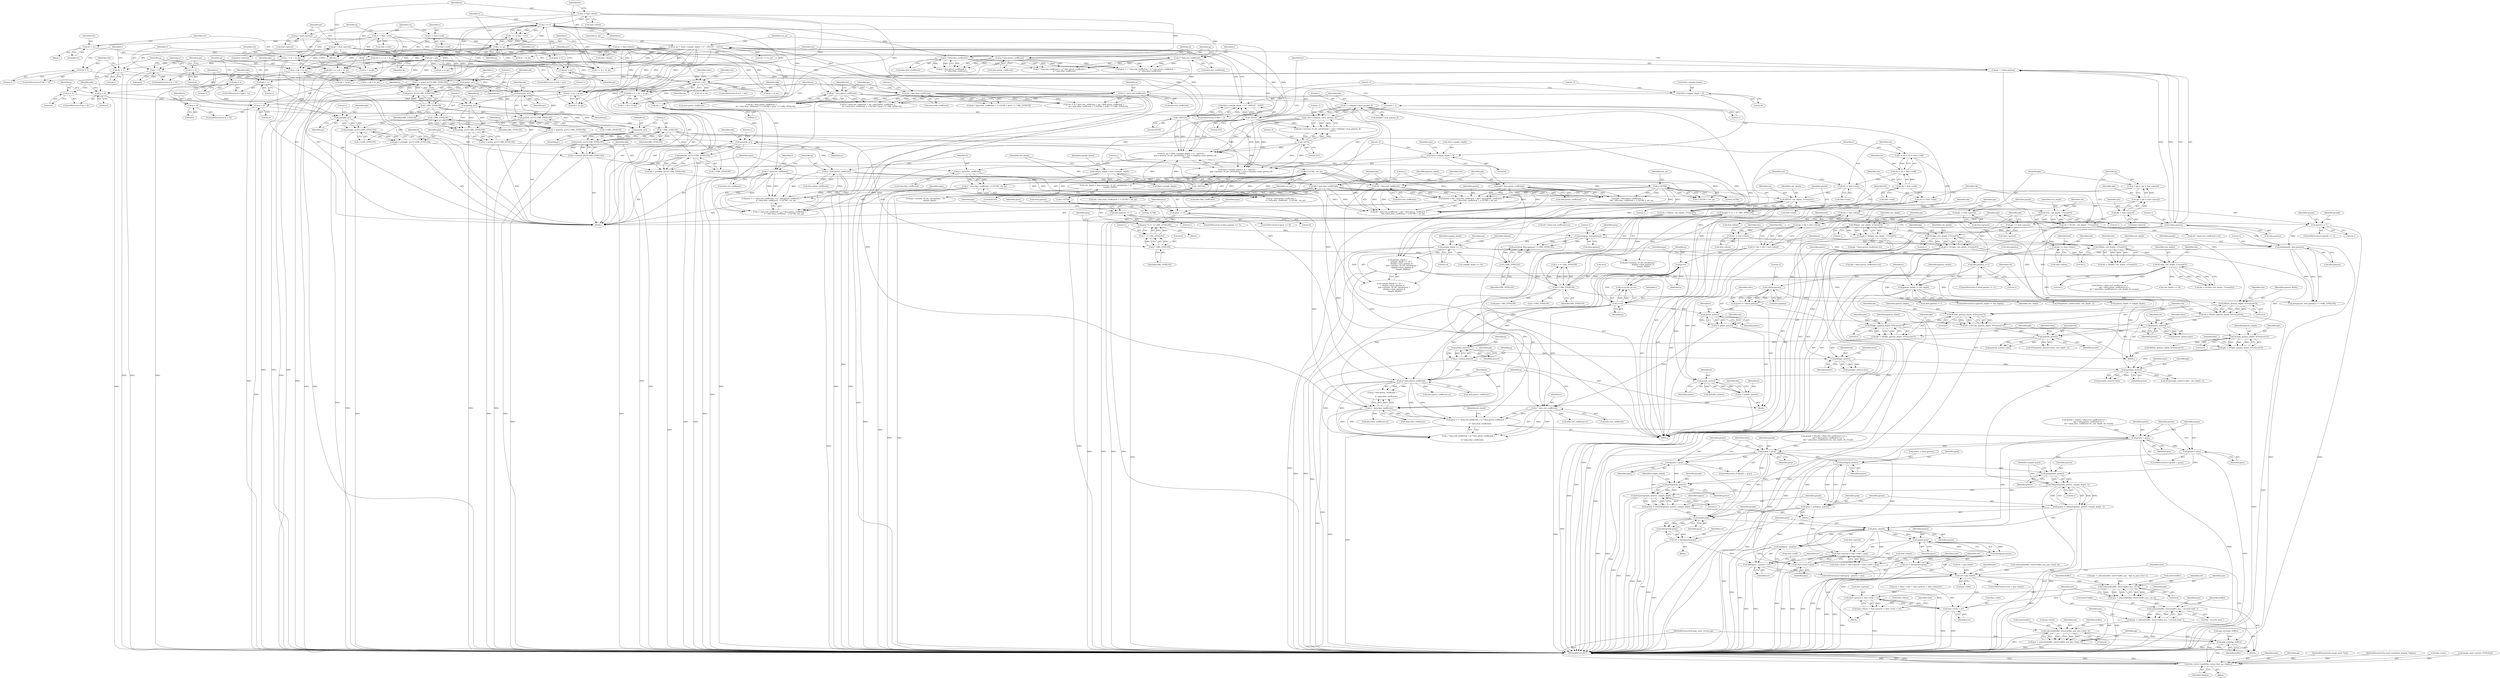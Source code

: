 digraph "0_Android_9d4853418ab2f754c2b63e091c29c5529b8b86ca_77@integer" {
"1000956" [label="(Call,gray = r * data.red_coefficient + g * data.green_coefficient +\n\n             b * data.blue_coefficient)"];
"1000959" [label="(Call,r * data.red_coefficient)"];
"1000808" [label="(Call,r==g)"];
"1000712" [label="(Call,r = rlo = rhi = that->redf)"];
"1000714" [label="(Call,rlo = rhi = that->redf)"];
"1000716" [label="(Call,rhi = that->redf)"];
"1000743" [label="(Call,g = glo = ghi = that->greenf)"];
"1000745" [label="(Call,glo = ghi = that->greenf)"];
"1000747" [label="(Call,ghi = that->greenf)"];
"1000881" [label="(Call,r = pow(r, power))"];
"1000883" [label="(Call,pow(r, power))"];
"1000822" [label="(Call,power = 1/data.gamma)"];
"1000824" [label="(Call,1/data.gamma)"];
"1000815" [label="(Call,data.gamma != 1)"];
"1000523" [label="(Call,pow(gray, data.gamma))"];
"1000513" [label="(Call,gray *= (1 - 6 * DBL_EPSILON))"];
"1000515" [label="(Call,1 - 6 * DBL_EPSILON)"];
"1000517" [label="(Call,6 * DBL_EPSILON)"];
"1000467" [label="(Call,1-DBL_EPSILON)"];
"1000449" [label="(Call,1-DBL_EPSILON)"];
"1000431" [label="(Call,1-DBL_EPSILON)"];
"1000505" [label="(Call,gray <= 0)"];
"1000479" [label="(Call,gray = r * data.red_coefficient + g * data.green_coefficient +\n               b * data.blue_coefficient - 2./32768 - out_qe)"];
"1000482" [label="(Call,r * data.red_coefficient)"];
"1000425" [label="(Call,r = pow(r, g1)*(1-DBL_EPSILON))"];
"1000427" [label="(Call,pow(r, g1)*(1-DBL_EPSILON))"];
"1000428" [label="(Call,pow(r, g1))"];
"1000367" [label="(Call,r < 0)"];
"1000361" [label="(Call,r -= re + in_qe)"];
"1000172" [label="(Call,re = that->rede)"];
"1000295" [label="(Call,in_qe = (that->sample_depth > 8 ? .5/65535 : .5/255))"];
"1000303" [label="(Call,.5/65535)"];
"1000306" [label="(Call,.5/255)"];
"1000206" [label="(Call,r == b)"];
"1000203" [label="(Call,r == g)"];
"1000166" [label="(Call,r = that->redf)"];
"1000178" [label="(Call,g = that->greenf)"];
"1000190" [label="(Call,b = that->bluef)"];
"1000370" [label="(Call,r = 0)"];
"1000340" [label="(Call,g1 = 1/data.gamma)"];
"1000342" [label="(Call,1/data.gamma)"];
"1000232" [label="(Call,data.gamma == 1)"];
"1000488" [label="(Call,g * data.green_coefficient)"];
"1000443" [label="(Call,g = pow(g, g1)*(1-DBL_EPSILON))"];
"1000445" [label="(Call,pow(g, g1)*(1-DBL_EPSILON))"];
"1000446" [label="(Call,pow(g, g1))"];
"1000396" [label="(Call,g = 0)"];
"1000393" [label="(Call,g < 0)"];
"1000387" [label="(Call,g -= ge + in_qe)"];
"1000184" [label="(Call,ge = that->greene)"];
"1000217" [label="(Call,err < ge)"];
"1000213" [label="(Call,err = re)"];
"1000437" [label="(Call,pow(rhi, g1))"];
"1000355" [label="(Call,rhi > 1)"];
"1000347" [label="(Call,rhi = r + re + in_qe)"];
"1000358" [label="(Call,rhi = 1)"];
"1000493" [label="(Call,b * data.blue_coefficient - 2./32768 - out_qe)"];
"1000494" [label="(Call,b * data.blue_coefficient)"];
"1000461" [label="(Call,b = pow(b, g1)*(1-DBL_EPSILON))"];
"1000463" [label="(Call,pow(b, g1)*(1-DBL_EPSILON))"];
"1000464" [label="(Call,pow(b, g1))"];
"1000419" [label="(Call,b < 0)"];
"1000413" [label="(Call,b -= be + in_qe)"];
"1000224" [label="(Call,err < be)"];
"1000220" [label="(Call,err = ge)"];
"1000196" [label="(Call,be = that->bluee)"];
"1000422" [label="(Call,b = 0)"];
"1000455" [label="(Call,pow(ghi, g1))"];
"1000381" [label="(Call,ghi > 1)"];
"1000373" [label="(Call,ghi = g + ge + in_qe)"];
"1000384" [label="(Call,ghi = 1)"];
"1000499" [label="(Call,2./32768 - out_qe)"];
"1000500" [label="(Call,2./32768)"];
"1000310" [label="(Call,out_qe = (that->sample_depth > 8 ? .5/65535 :\n               (pm->assume_16_bit_calculations ? .5/(1<<display->max_gamma_8) :\n                .5/255)))"];
"1000318" [label="(Call,.5/65535)"];
"1000325" [label="(Call,.5/(1<<display->max_gamma_8))"];
"1000327" [label="(Call,1<<display->max_gamma_8)"];
"1000332" [label="(Call,.5/255)"];
"1000574" [label="(Call,pow(grayhi, data.gamma))"];
"1000564" [label="(Call,grayhi >= 1)"];
"1000556" [label="(Call,grayhi *= (1 + 6 * DBL_EPSILON))"];
"1000560" [label="(Call,6 * DBL_EPSILON)"];
"1000528" [label="(Call,1-DBL_EPSILON)"];
"1000531" [label="(Call,grayhi = rhi * data.red_coefficient + ghi * data.green_coefficient +\n               bhi * data.blue_coefficient + 2./32768 + out_qe)"];
"1000534" [label="(Call,rhi * data.red_coefficient)"];
"1000434" [label="(Call,rhi = pow(rhi, g1)*(1+DBL_EPSILON))"];
"1000436" [label="(Call,pow(rhi, g1)*(1+DBL_EPSILON))"];
"1000540" [label="(Call,ghi * data.green_coefficient)"];
"1000452" [label="(Call,ghi = pow(ghi, g1)*(1+DBL_EPSILON))"];
"1000454" [label="(Call,pow(ghi, g1)*(1+DBL_EPSILON))"];
"1000546" [label="(Call,bhi * data.blue_coefficient)"];
"1000470" [label="(Call,bhi = pow(bhi, g1)*(1+DBL_EPSILON))"];
"1000472" [label="(Call,pow(bhi, g1)*(1+DBL_EPSILON))"];
"1000473" [label="(Call,pow(bhi, g1))"];
"1000410" [label="(Call,bhi = 1)"];
"1000407" [label="(Call,bhi > 1)"];
"1000399" [label="(Call,bhi = b + be + in_qe)"];
"1000552" [label="(Call,2./32768)"];
"1000260" [label="(Call,re * data.red_coefficient)"];
"1000241" [label="(Call,r * data.red_coefficient)"];
"1000965" [label="(Call,g * data.green_coefficient)"];
"1000906" [label="(Call,g = pow(g, power))"];
"1000908" [label="(Call,pow(g, power))"];
"1000811" [label="(Call,g==b)"];
"1000774" [label="(Call,b = blo = bhi = that->bluef)"];
"1000776" [label="(Call,blo = bhi = that->bluef)"];
"1000778" [label="(Call,bhi = that->bluef)"];
"1000900" [label="(Call,pow(rhi, power))"];
"1000851" [label="(Call,rhi = DU(rhi, gamma_depth, 0/*truncate*/))"];
"1000853" [label="(Call,DU(rhi, gamma_depth, 0/*truncate*/))"];
"1000737" [label="(Call,rhi = DU(rhi, calc_depth, 1/*round*/))"];
"1000739" [label="(Call,DU(rhi, calc_depth, 1/*round*/))"];
"1000732" [label="(Call,rhi += that->rede)"];
"1000728" [label="(Call,DD(rlo, calc_depth, 1/*round*/))"];
"1000721" [label="(Call,rlo -= that->rede)"];
"1000674" [label="(Call,calc_depth = (pm->assume_16_bit_calculations ? 16 :\n             sample_depth))"];
"1000668" [label="(Call,sample_depth = that->sample_depth)"];
"1000313" [label="(Call,that->sample_depth > 8)"];
"1000298" [label="(Call,that->sample_depth > 8)"];
"1000847" [label="(Call,DD(rlo, gamma_depth, 0/*truncate*/))"];
"1000726" [label="(Call,rlo = DD(rlo, calc_depth, 1/*round*/))"];
"1000841" [label="(Call,gamma_depth != calc_depth)"];
"1000683" [label="(Call,gamma_depth =\n            (sample_depth == 16 ?\n               display->max_gamma_8 :\n               (pm->assume_16_bit_calculations ?\n                  display->max_gamma_8 :\n                  sample_depth)))"];
"1000686" [label="(Call,sample_depth == 16)"];
"1000801" [label="(Call,DU(bhi, calc_depth, 1/*round*/))"];
"1000794" [label="(Call,bhi += that->bluee)"];
"1000790" [label="(Call,DD(blo, calc_depth, 1/*round*/))"];
"1000783" [label="(Call,blo -= that->bluee)"];
"1000770" [label="(Call,DU(ghi, calc_depth, 1/*round*/))"];
"1000763" [label="(Call,ghi += that->greene)"];
"1000759" [label="(Call,DD(glo, calc_depth, 1/*round*/))"];
"1000752" [label="(Call,glo -= that->greene)"];
"1000890" [label="(Call,pow(rlo, power))"];
"1000845" [label="(Call,rlo = DD(rlo, gamma_depth, 0/*truncate*/))"];
"1000266" [label="(Call,ge * data.green_coefficient)"];
"1000247" [label="(Call,g * data.green_coefficient)"];
"1000970" [label="(Call,b * data.blue_coefficient)"];
"1000931" [label="(Call,b = pow(b, power))"];
"1000933" [label="(Call,pow(b, power))"];
"1000925" [label="(Call,pow(ghi, power))"];
"1000768" [label="(Call,ghi = DU(ghi, calc_depth, 1/*round*/))"];
"1000863" [label="(Call,ghi = DU(ghi, gamma_depth, 0/*truncate*/))"];
"1000865" [label="(Call,DU(ghi, gamma_depth, 0/*truncate*/))"];
"1000859" [label="(Call,DD(glo, gamma_depth, 0/*truncate*/))"];
"1000757" [label="(Call,glo = DD(glo, calc_depth, 1/*round*/))"];
"1000915" [label="(Call,pow(glo, power))"];
"1000857" [label="(Call,glo = DD(glo, gamma_depth, 0/*truncate*/))"];
"1000272" [label="(Call,be * data.blue_coefficient)"];
"1000252" [label="(Call,b * data.blue_coefficient)"];
"1001023" [label="(Call,graylo > gray)"];
"1001026" [label="(Call,graylo = gray)"];
"1001126" [label="(Call,pow(graylo, power))"];
"1001125" [label="(Call,DD(pow(graylo, power), sample_depth, 1))"];
"1001123" [label="(Call,graylo = DD(pow(graylo, power), sample_depth, 1))"];
"1001167" [label="(Call,gray - graylo)"];
"1001166" [label="(Call,fabs(gray - graylo))"];
"1001165" [label="(Call,fabs(gray - graylo) > err)"];
"1001178" [label="(Call,err > pm->limit)"];
"1001199" [label="(Call,safecatd(buffer, sizeof buffer, pos, err, 6))"];
"1001197" [label="(Call,pos = safecatd(buffer, sizeof buffer, pos, err, 6))"];
"1001208" [label="(Call,safecat(buffer, sizeof buffer, pos, \" exceeds limit \"))"];
"1001206" [label="(Call,pos = safecat(buffer, sizeof buffer, pos, \" exceeds limit \"))"];
"1001216" [label="(Call,safecatd(buffer, sizeof buffer, pos, pm->limit, 6))"];
"1001214" [label="(Call,pos = safecatd(buffer, sizeof buffer, pos, pm->limit, 6))"];
"1001225" [label="(Call,png_error(pp, buffer))"];
"1001318" [label="(Call,this->next->mod(this->next, that, pp, display))"];
"1001245" [label="(Call,that->greene = that->rede = err)"];
"1001241" [label="(Call,that->bluee = that->greene = that->rede = err)"];
"1001249" [label="(Call,that->rede = err)"];
"1001174" [label="(Call,graylo-gray)"];
"1001173" [label="(Call,fabs(graylo-gray))"];
"1001171" [label="(Call,err = fabs(graylo-gray))"];
"1001232" [label="(Call,that->greenf = that->redf = gray)"];
"1001228" [label="(Call,that->bluef = that->greenf = that->redf = gray)"];
"1001236" [label="(Call,that->redf = gray)"];
"1001133" [label="(Call,DU(pow(grayhi, power), sample_depth, 1))"];
"1001131" [label="(Call,grayhi = DU(pow(grayhi, power), sample_depth, 1))"];
"1001161" [label="(Call,grayhi-gray)"];
"1001160" [label="(Call,fabs(grayhi-gray))"];
"1001158" [label="(Call,err = fabs(grayhi-gray))"];
"1001134" [label="(Call,pow(grayhi, power))"];
"1001058" [label="(Call,grayhi < gray)"];
"1001061" [label="(Call,grayhi = gray)"];
"1001120" [label="(Call,pow(gray, power))"];
"1001118" [label="(Call,gray = pow(gray, power))"];
"1000509" [label="(Identifier,gray)"];
"1000759" [label="(Call,DD(glo, calc_depth, 1/*round*/))"];
"1000484" [label="(Call,data.red_coefficient)"];
"1001325" [label="(MethodReturn,RET)"];
"1001162" [label="(Identifier,grayhi)"];
"1000790" [label="(Call,DD(blo, calc_depth, 1/*round*/))"];
"1000228" [label="(Identifier,err)"];
"1001175" [label="(Identifier,graylo)"];
"1000966" [label="(Identifier,g)"];
"1000213" [label="(Call,err = re)"];
"1001028" [label="(Identifier,gray)"];
"1000174" [label="(Call,that->rede)"];
"1000749" [label="(Call,that->greenf)"];
"1000220" [label="(Call,err = ge)"];
"1000474" [label="(Identifier,bhi)"];
"1000224" [label="(Call,err < be)"];
"1000964" [label="(Call,g * data.green_coefficient +\n\n             b * data.blue_coefficient)"];
"1000164" [label="(Block,)"];
"1000186" [label="(Call,that->greene)"];
"1000356" [label="(Identifier,rhi)"];
"1000505" [label="(Call,gray <= 0)"];
"1000937" [label="(Identifier,blo)"];
"1000726" [label="(Call,rlo = DD(rlo, calc_depth, 1/*round*/))"];
"1001178" [label="(Call,err > pm->limit)"];
"1000206" [label="(Call,r == b)"];
"1000791" [label="(Identifier,blo)"];
"1000198" [label="(Call,that->bluee)"];
"1000261" [label="(Identifier,re)"];
"1000688" [label="(Literal,16)"];
"1000516" [label="(Literal,1)"];
"1001198" [label="(Identifier,pos)"];
"1000368" [label="(Identifier,r)"];
"1000561" [label="(Literal,6)"];
"1000840" [label="(ControlStructure,if (gamma_depth != calc_depth))"];
"1001207" [label="(Identifier,pos)"];
"1000426" [label="(Identifier,r)"];
"1000815" [label="(Call,data.gamma != 1)"];
"1000553" [label="(Literal,2.)"];
"1000371" [label="(Identifier,r)"];
"1001134" [label="(Call,pow(grayhi, power))"];
"1000515" [label="(Call,1 - 6 * DBL_EPSILON)"];
"1000507" [label="(Literal,0)"];
"1000447" [label="(Identifier,g)"];
"1001220" [label="(Identifier,pos)"];
"1001157" [label="(Block,)"];
"1000801" [label="(Call,DU(bhi, calc_depth, 1/*round*/))"];
"1000560" [label="(Call,6 * DBL_EPSILON)"];
"1000533" [label="(Call,rhi * data.red_coefficient + ghi * data.green_coefficient +\n               bhi * data.blue_coefficient + 2./32768 + out_qe)"];
"1000325" [label="(Call,.5/(1<<display->max_gamma_8))"];
"1001165" [label="(Call,fabs(gray - graylo) > err)"];
"1001245" [label="(Call,that->greene = that->rede = err)"];
"1000900" [label="(Call,pow(rhi, power))"];
"1001180" [label="(Call,pm->limit)"];
"1000431" [label="(Call,1-DBL_EPSILON)"];
"1001225" [label="(Call,png_error(pp, buffer))"];
"1000742" [label="(Literal,1)"];
"1000823" [label="(Identifier,power)"];
"1000386" [label="(Literal,1)"];
"1000752" [label="(Call,glo -= that->greene)"];
"1000657" [label="(Call,png_error(pp, buffer))"];
"1001214" [label="(Call,pos = safecatd(buffer, sizeof buffer, pos, pm->limit, 6))"];
"1000494" [label="(Call,b * data.blue_coefficient)"];
"1000602" [label="(Call,gray * DBL_EPSILON)"];
"1000191" [label="(Identifier,b)"];
"1000429" [label="(Identifier,r)"];
"1000488" [label="(Call,g * data.green_coefficient)"];
"1000928" [label="(Identifier,abse)"];
"1000676" [label="(Call,pm->assume_16_bit_calculations ? 16 :\n             sample_depth)"];
"1000810" [label="(Identifier,g)"];
"1000892" [label="(Identifier,power)"];
"1000310" [label="(Call,out_qe = (that->sample_depth > 8 ? .5/65535 :\n               (pm->assume_16_bit_calculations ? .5/(1<<display->max_gamma_8) :\n                .5/255)))"];
"1000683" [label="(Call,gamma_depth =\n            (sample_depth == 16 ?\n               display->max_gamma_8 :\n               (pm->assume_16_bit_calculations ?\n                  display->max_gamma_8 :\n                  sample_depth)))"];
"1001212" [label="(Identifier,pos)"];
"1001129" [label="(Identifier,sample_depth)"];
"1000564" [label="(Call,grayhi >= 1)"];
"1000388" [label="(Identifier,g)"];
"1001176" [label="(Identifier,gray)"];
"1000464" [label="(Call,pow(b, g1))"];
"1000579" [label="(Call,1+DBL_EPSILON)"];
"1000367" [label="(Call,r < 0)"];
"1000772" [label="(Identifier,calc_depth)"];
"1000236" [label="(Literal,1)"];
"1000610" [label="(Call,err > pm->limit)"];
"1000777" [label="(Identifier,blo)"];
"1000167" [label="(Identifier,r)"];
"1000694" [label="(Identifier,pm)"];
"1000265" [label="(Call,ge * data.green_coefficient +\n               be * data.blue_coefficient + 2./32768 + gray * 5 * DBL_EPSILON)"];
"1000574" [label="(Call,pow(grayhi, data.gamma))"];
"1000475" [label="(Identifier,g1)"];
"1000451" [label="(Identifier,DBL_EPSILON)"];
"1000382" [label="(Identifier,ghi)"];
"1000843" [label="(Identifier,calc_depth)"];
"1000753" [label="(Identifier,glo)"];
"1000565" [label="(Identifier,grayhi)"];
"1001226" [label="(Identifier,pp)"];
"1000668" [label="(Call,sample_depth = that->sample_depth)"];
"1000204" [label="(Identifier,r)"];
"1000514" [label="(Identifier,gray)"];
"1000785" [label="(Call,that->bluee)"];
"1001209" [label="(Identifier,buffer)"];
"1001177" [label="(ControlStructure,if (err > pm->limit))"];
"1000357" [label="(Literal,1)"];
"1000242" [label="(Identifier,r)"];
"1001189" [label="(Call,pos = safecat(buffer, sizeof buffer, pos, \"rgb_to_gray error \"))"];
"1001029" [label="(Call,grayhi = DU(rhi * (data.red_coefficient+ce) +\n                ghi * (data.green_coefficient+ce) +\n               bhi * (data.blue_coefficient+ce), calc_depth, do_round))"];
"1000297" [label="(Call,that->sample_depth > 8 ? .5/65535 : .5/255)"];
"1000860" [label="(Identifier,glo)"];
"1001161" [label="(Call,grayhi-gray)"];
"1000490" [label="(Call,data.green_coefficient)"];
"1000739" [label="(Call,DU(rhi, calc_depth, 1/*round*/))"];
"1000449" [label="(Call,1-DBL_EPSILON)"];
"1000359" [label="(Identifier,rhi)"];
"1000865" [label="(Call,DU(ghi, gamma_depth, 0/*truncate*/))"];
"1001197" [label="(Call,pos = safecatd(buffer, sizeof buffer, pos, err, 6))"];
"1001006" [label="(Call,glo * (data.green_coefficient-ce))"];
"1000395" [label="(Literal,0)"];
"1001201" [label="(Call,sizeof buffer)"];
"1000287" [label="(Block,)"];
"1000762" [label="(Literal,1)"];
"1001059" [label="(Identifier,grayhi)"];
"1000495" [label="(Identifier,b)"];
"1001128" [label="(Identifier,power)"];
"1000401" [label="(Call,b + be + in_qe)"];
"1000529" [label="(Literal,1)"];
"1000744" [label="(Identifier,g)"];
"1000888" [label="(Call,DD(pow(rlo, power)-abse, calc_depth, 1))"];
"1000857" [label="(Call,glo = DD(glo, gamma_depth, 0/*truncate*/))"];
"1000889" [label="(Call,pow(rlo, power)-abse)"];
"1000453" [label="(Identifier,ghi)"];
"1000457" [label="(Identifier,g1)"];
"1001141" [label="(Call,err = (that->rede + that->greene + that->bluee)/3)"];
"1001322" [label="(Identifier,that)"];
"1000233" [label="(Call,data.gamma)"];
"1001166" [label="(Call,fabs(gray - graylo))"];
"1000563" [label="(ControlStructure,if (grayhi >= 1))"];
"1001008" [label="(Call,data.green_coefficient-ce)"];
"1000856" [label="(Literal,0)"];
"1000524" [label="(Identifier,gray)"];
"1000273" [label="(Identifier,be)"];
"1000342" [label="(Call,1/data.gamma)"];
"1000783" [label="(Call,blo -= that->bluee)"];
"1000674" [label="(Call,calc_depth = (pm->assume_16_bit_calculations ? 16 :\n             sample_depth))"];
"1000366" [label="(ControlStructure,if (r < 0))"];
"1000279" [label="(Literal,2.)"];
"1001323" [label="(Identifier,pp)"];
"1000849" [label="(Identifier,gamma_depth)"];
"1000555" [label="(Identifier,out_qe)"];
"1000302" [label="(Literal,8)"];
"1000813" [label="(Identifier,b)"];
"1000794" [label="(Call,bhi += that->bluee)"];
"1000551" [label="(Call,2./32768 + out_qe)"];
"1000419" [label="(Call,b < 0)"];
"1001023" [label="(Call,graylo > gray)"];
"1000779" [label="(Identifier,bhi)"];
"1000471" [label="(Identifier,bhi)"];
"1001228" [label="(Call,that->bluef = that->greenf = that->redf = gray)"];
"1001213" [label="(Literal,\" exceeds limit \")"];
"1000924" [label="(Call,pow(ghi, power)+abse)"];
"1000440" [label="(Call,1+DBL_EPSILON)"];
"1000530" [label="(Identifier,DBL_EPSILON)"];
"1000257" [label="(Call,err = re * data.red_coefficient + ge * data.green_coefficient +\n               be * data.blue_coefficient + 2./32768 + gray * 5 * DBL_EPSILON)"];
"1000303" [label="(Call,.5/65535)"];
"1000799" [label="(Call,bhi = DU(bhi, calc_depth, 1/*round*/))"];
"1000835" [label="(Call,sample_depth == 16)"];
"1000421" [label="(Literal,0)"];
"1000814" [label="(ControlStructure,if (data.gamma != 1))"];
"1000871" [label="(Call,DD(blo, gamma_depth, 0/*truncate*/))"];
"1000528" [label="(Call,1-DBL_EPSILON)"];
"1000842" [label="(Identifier,gamma_depth)"];
"1000254" [label="(Call,data.blue_coefficient)"];
"1000774" [label="(Call,b = blo = bhi = that->bluef)"];
"1000446" [label="(Call,pow(g, g1))"];
"1000729" [label="(Identifier,rlo)"];
"1000859" [label="(Call,DD(glo, gamma_depth, 0/*truncate*/))"];
"1000374" [label="(Identifier,ghi)"];
"1000362" [label="(Identifier,r)"];
"1001132" [label="(Identifier,grayhi)"];
"1000932" [label="(Identifier,b)"];
"1000397" [label="(Identifier,g)"];
"1000841" [label="(Call,gamma_depth != calc_depth)"];
"1000172" [label="(Call,re = that->rede)"];
"1000908" [label="(Call,pow(g, power))"];
"1000415" [label="(Call,be + in_qe)"];
"1000521" [label="(Identifier,gray)"];
"1000899" [label="(Call,pow(rhi, power)+abse)"];
"1000192" [label="(Call,that->bluef)"];
"1000745" [label="(Call,glo = ghi = that->greenf)"];
"1000249" [label="(Call,data.green_coefficient)"];
"1000298" [label="(Call,that->sample_depth > 8)"];
"1001138" [label="(Literal,1)"];
"1001169" [label="(Identifier,graylo)"];
"1000340" [label="(Call,g1 = 1/data.gamma)"];
"1001217" [label="(Identifier,buffer)"];
"1000413" [label="(Call,b -= be + in_qe)"];
"1000580" [label="(Literal,1)"];
"1000443" [label="(Call,g = pow(g, g1)*(1-DBL_EPSILON))"];
"1000477" [label="(Literal,1)"];
"1000523" [label="(Call,pow(gray, data.gamma))"];
"1000313" [label="(Call,that->sample_depth > 8)"];
"1001159" [label="(Identifier,err)"];
"1001253" [label="(Identifier,err)"];
"1000727" [label="(Identifier,rlo)"];
"1001168" [label="(Identifier,gray)"];
"1000221" [label="(Identifier,err)"];
"1000858" [label="(Identifier,glo)"];
"1001210" [label="(Call,sizeof buffer)"];
"1000226" [label="(Identifier,be)"];
"1001118" [label="(Call,gray = pow(gray, power))"];
"1000831" [label="(Identifier,abse)"];
"1001015" [label="(Call,data.blue_coefficient-ce)"];
"1000384" [label="(Call,ghi = 1)"];
"1000573" [label="(Call,pow(grayhi, data.gamma) * (1+DBL_EPSILON))"];
"1000203" [label="(Call,r == g)"];
"1000927" [label="(Identifier,power)"];
"1000435" [label="(Identifier,rhi)"];
"1000862" [label="(Literal,0)"];
"1000525" [label="(Call,data.gamma)"];
"1001186" [label="(Identifier,pos)"];
"1000851" [label="(Call,rhi = DU(rhi, gamma_depth, 0/*truncate*/))"];
"1000489" [label="(Identifier,g)"];
"1000517" [label="(Call,6 * DBL_EPSILON)"];
"1000243" [label="(Call,data.red_coefficient)"];
"1000323" [label="(Identifier,pm)"];
"1000433" [label="(Identifier,DBL_EPSILON)"];
"1000462" [label="(Identifier,b)"];
"1000758" [label="(Identifier,glo)"];
"1000480" [label="(Identifier,gray)"];
"1000867" [label="(Identifier,gamma_depth)"];
"1001133" [label="(Call,DU(pow(grayhi, power), sample_depth, 1))"];
"1001000" [label="(Call,data.red_coefficient-ce)"];
"1000414" [label="(Identifier,b)"];
"1000196" [label="(Call,be = that->bluee)"];
"1000465" [label="(Identifier,b)"];
"1001160" [label="(Call,fabs(grayhi-gray))"];
"1000669" [label="(Identifier,sample_depth)"];
"1000743" [label="(Call,g = glo = ghi = that->greenf)"];
"1000222" [label="(Identifier,ge)"];
"1000882" [label="(Identifier,r)"];
"1000253" [label="(Identifier,b)"];
"1001158" [label="(Call,err = fabs(grayhi-gray))"];
"1001061" [label="(Call,grayhi = gray)"];
"1000971" [label="(Identifier,b)"];
"1000866" [label="(Identifier,ghi)"];
"1000482" [label="(Call,r * data.red_coefficient)"];
"1000400" [label="(Identifier,bhi)"];
"1000428" [label="(Call,pow(r, g1))"];
"1000227" [label="(Call,err = be)"];
"1000383" [label="(Literal,1)"];
"1001127" [label="(Identifier,graylo)"];
"1000803" [label="(Identifier,calc_depth)"];
"1001030" [label="(Identifier,grayhi)"];
"1000847" [label="(Call,DD(rlo, gamma_depth, 0/*truncate*/))"];
"1000387" [label="(Call,g -= ge + in_qe)"];
"1000552" [label="(Call,2./32768)"];
"1000432" [label="(Literal,1)"];
"1000459" [label="(Literal,1)"];
"1001229" [label="(Call,that->bluef)"];
"1000411" [label="(Identifier,bhi)"];
"1000399" [label="(Call,bhi = b + be + in_qe)"];
"1000788" [label="(Call,blo = DD(blo, calc_depth, 1/*round*/))"];
"1000389" [label="(Call,ge + in_qe)"];
"1000804" [label="(Literal,1)"];
"1000883" [label="(Call,pow(r, power))"];
"1000972" [label="(Call,data.blue_coefficient)"];
"1000909" [label="(Identifier,g)"];
"1000844" [label="(Block,)"];
"1000409" [label="(Literal,1)"];
"1000436" [label="(Call,pow(rhi, g1)*(1+DBL_EPSILON))"];
"1001172" [label="(Identifier,err)"];
"1000717" [label="(Identifier,rhi)"];
"1000461" [label="(Call,b = pow(b, g1)*(1-DBL_EPSILON))"];
"1000458" [label="(Call,1+DBL_EPSILON)"];
"1000884" [label="(Identifier,r)"];
"1000731" [label="(Literal,1)"];
"1000898" [label="(Call,DU(pow(rhi, power)+abse, calc_depth, 1))"];
"1000234" [label="(Identifier,data)"];
"1000178" [label="(Call,g = that->greenf)"];
"1000334" [label="(Literal,255)"];
"1000959" [label="(Call,r * data.red_coefficient)"];
"1000556" [label="(Call,grayhi *= (1 + 6 * DBL_EPSILON))"];
"1000748" [label="(Identifier,ghi)"];
"1000965" [label="(Call,g * data.green_coefficient)"];
"1000232" [label="(Call,data.gamma == 1)"];
"1001163" [label="(Identifier,gray)"];
"1000343" [label="(Literal,1)"];
"1000184" [label="(Call,ge = that->greene)"];
"1000420" [label="(Identifier,b)"];
"1000262" [label="(Call,data.red_coefficient)"];
"1000910" [label="(Identifier,power)"];
"1000854" [label="(Identifier,rhi)"];
"1000218" [label="(Identifier,err)"];
"1000467" [label="(Call,1-DBL_EPSILON)"];
"1000914" [label="(Call,pow(glo, power)-abse)"];
"1000776" [label="(Call,blo = bhi = that->bluef)"];
"1000793" [label="(Literal,1)"];
"1001124" [label="(Identifier,graylo)"];
"1001199" [label="(Call,safecatd(buffer, sizeof buffer, pos, err, 6))"];
"1001125" [label="(Call,DD(pow(graylo, power), sample_depth, 1))"];
"1001204" [label="(Identifier,err)"];
"1000760" [label="(Identifier,glo)"];
"1001230" [label="(Identifier,that)"];
"1000996" [label="(Call,DD(rlo * (data.red_coefficient-ce) +\n                glo * (data.green_coefficient-ce) +\n               blo * (data.blue_coefficient-ce), calc_depth, do_round))"];
"1000216" [label="(ControlStructure,if (err < ge))"];
"1001024" [label="(Identifier,graylo)"];
"1000536" [label="(Call,data.red_coefficient)"];
"1000311" [label="(Identifier,out_qe)"];
"1000445" [label="(Call,pow(g, g1)*(1-DBL_EPSILON))"];
"1000504" [label="(ControlStructure,if (gray <= 0))"];
"1000532" [label="(Identifier,grayhi)"];
"1000320" [label="(Literal,65535)"];
"1001250" [label="(Call,that->rede)"];
"1000240" [label="(Call,r * data.red_coefficient + g * data.green_coefficient +\n                b * data.blue_coefficient)"];
"1000547" [label="(Identifier,bhi)"];
"1000450" [label="(Literal,1)"];
"1001241" [label="(Call,that->bluee = that->greene = that->rede = err)"];
"1000931" [label="(Call,b = pow(b, power))"];
"1000434" [label="(Call,rhi = pow(rhi, g1)*(1+DBL_EPSILON))"];
"1000268" [label="(Call,data.green_coefficient)"];
"1000780" [label="(Call,that->bluef)"];
"1001324" [label="(Identifier,display)"];
"1000784" [label="(Identifier,blo)"];
"1000852" [label="(Identifier,rhi)"];
"1000347" [label="(Call,rhi = r + re + in_qe)"];
"1000372" [label="(Literal,0)"];
"1000272" [label="(Call,be * data.blue_coefficient)"];
"1000769" [label="(Identifier,ghi)"];
"1000737" [label="(Call,rhi = DU(rhi, calc_depth, 1/*round*/))"];
"1000819" [label="(Literal,1)"];
"1001203" [label="(Identifier,pos)"];
"1000455" [label="(Call,pow(ghi, g1))"];
"1000754" [label="(Call,that->greene)"];
"1000241" [label="(Call,r * data.red_coefficient)"];
"1000385" [label="(Identifier,ghi)"];
"1000314" [label="(Call,that->sample_depth)"];
"1001240" [label="(Identifier,gray)"];
"1000361" [label="(Call,r -= re + in_qe)"];
"1000522" [label="(Call,pow(gray, data.gamma) * (1-DBL_EPSILON))"];
"1000327" [label="(Call,1<<display->max_gamma_8)"];
"1000274" [label="(Call,data.blue_coefficient)"];
"1000396" [label="(Call,g = 0)"];
"1001126" [label="(Call,pow(graylo, power))"];
"1000412" [label="(Literal,1)"];
"1000140" [label="(MethodParameterIn,image_pixel *that)"];
"1000960" [label="(Identifier,r)"];
"1000685" [label="(Call,sample_depth == 16 ?\n               display->max_gamma_8 :\n               (pm->assume_16_bit_calculations ?\n                  display->max_gamma_8 :\n                  sample_depth))"];
"1000956" [label="(Call,gray = r * data.red_coefficient + g * data.green_coefficient +\n\n             b * data.blue_coefficient)"];
"1000789" [label="(Identifier,blo)"];
"1001131" [label="(Call,grayhi = DU(pow(grayhi, power), sample_depth, 1))"];
"1000764" [label="(Identifier,ghi)"];
"1000809" [label="(Identifier,r)"];
"1000468" [label="(Literal,1)"];
"1000403" [label="(Call,be + in_qe)"];
"1001170" [label="(Identifier,err)"];
"1000985" [label="(Call,calc_depth == 16)"];
"1001232" [label="(Call,that->greenf = that->redf = gray)"];
"1000437" [label="(Call,pow(rhi, g1))"];
"1000481" [label="(Call,r * data.red_coefficient + g * data.green_coefficient +\n               b * data.blue_coefficient - 2./32768 - out_qe)"];
"1000812" [label="(Identifier,g)"];
"1000870" [label="(Identifier,blo)"];
"1000296" [label="(Identifier,in_qe)"];
"1000348" [label="(Identifier,rhi)"];
"1000763" [label="(Call,ghi += that->greene)"];
"1000512" [label="(Block,)"];
"1000660" [label="(Block,)"];
"1000307" [label="(Literal,.5)"];
"1000890" [label="(Call,pow(rlo, power))"];
"1000539" [label="(Call,ghi * data.green_coefficient +\n               bhi * data.blue_coefficient + 2./32768 + out_qe)"];
"1000885" [label="(Identifier,power)"];
"1000266" [label="(Call,ge * data.green_coefficient)"];
"1001057" [label="(ControlStructure,if (grayhi < gray))"];
"1000855" [label="(Identifier,gamma_depth)"];
"1000534" [label="(Call,rhi * data.red_coefficient)"];
"1000380" [label="(ControlStructure,if (ghi > 1))"];
"1000845" [label="(Call,rlo = DD(rlo, gamma_depth, 0/*truncate*/))"];
"1000970" [label="(Call,b * data.blue_coefficient)"];
"1000746" [label="(Identifier,glo)"];
"1001070" [label="(Block,)"];
"1000319" [label="(Literal,.5)"];
"1000141" [label="(MethodParameterIn,png_const_structp pp)"];
"1000994" [label="(Call,graylo = DD(rlo * (data.red_coefficient-ce) +\n                glo * (data.green_coefficient-ce) +\n               blo * (data.blue_coefficient-ce), calc_depth, do_round))"];
"1001218" [label="(Call,sizeof buffer)"];
"1000773" [label="(Literal,1)"];
"1000143" [label="(Block,)"];
"1000980" [label="(Call,data.gamma != 1)"];
"1000463" [label="(Call,pow(b, g1)*(1-DBL_EPSILON))"];
"1000802" [label="(Identifier,bhi)"];
"1000816" [label="(Call,data.gamma)"];
"1000730" [label="(Identifier,calc_depth)"];
"1001233" [label="(Call,that->greenf)"];
"1000238" [label="(Call,gray = r * data.red_coefficient + g * data.green_coefficient +\n                b * data.blue_coefficient)"];
"1000792" [label="(Identifier,calc_depth)"];
"1000925" [label="(Call,pow(ghi, power))"];
"1000231" [label="(ControlStructure,if (data.gamma == 1))"];
"1000472" [label="(Call,pow(bhi, g1)*(1+DBL_EPSILON))"];
"1000223" [label="(ControlStructure,if (err < be))"];
"1000863" [label="(Call,ghi = DU(ghi, gamma_depth, 0/*truncate*/))"];
"1000820" [label="(Block,)"];
"1000355" [label="(Call,rhi > 1)"];
"1001033" [label="(Call,rhi * (data.red_coefficient+ce))"];
"1000358" [label="(Call,rhi = 1)"];
"1001078" [label="(Call,gamma_depth != sample_depth)"];
"1000998" [label="(Call,rlo * (data.red_coefficient-ce))"];
"1000502" [label="(Literal,32768)"];
"1000903" [label="(Identifier,abse)"];
"1000518" [label="(Literal,6)"];
"1000826" [label="(Call,data.gamma)"];
"1000219" [label="(Identifier,ge)"];
"1001208" [label="(Call,safecat(buffer, sizeof buffer, pos, \" exceeds limit \"))"];
"1001119" [label="(Identifier,gray)"];
"1000891" [label="(Identifier,rlo)"];
"1000493" [label="(Call,b * data.blue_coefficient - 2./32768 - out_qe)"];
"1000557" [label="(Identifier,grayhi)"];
"1000469" [label="(Identifier,DBL_EPSILON)"];
"1000576" [label="(Call,data.gamma)"];
"1000306" [label="(Call,.5/255)"];
"1000341" [label="(Identifier,g1)"];
"1000808" [label="(Call,r==g)"];
"1000466" [label="(Identifier,g1)"];
"1001026" [label="(Call,graylo = gray)"];
"1000321" [label="(Call,pm->assume_16_bit_calculations ? .5/(1<<display->max_gamma_8) :\n                .5/255)"];
"1000190" [label="(Call,b = that->bluef)"];
"1000715" [label="(Identifier,rlo)"];
"1000935" [label="(Identifier,power)"];
"1000506" [label="(Identifier,gray)"];
"1000800" [label="(Identifier,bhi)"];
"1000692" [label="(Call,pm->assume_16_bit_calculations ?\n                  display->max_gamma_8 :\n                  sample_depth)"];
"1001227" [label="(Identifier,buffer)"];
"1000723" [label="(Call,that->rede)"];
"1000427" [label="(Call,pow(r, g1)*(1-DBL_EPSILON))"];
"1001242" [label="(Call,that->bluee)"];
"1000728" [label="(Call,DD(rlo, calc_depth, 1/*round*/))"];
"1000448" [label="(Identifier,g1)"];
"1000513" [label="(Call,gray *= (1 - 6 * DBL_EPSILON))"];
"1000850" [label="(Literal,0)"];
"1000207" [label="(Identifier,r)"];
"1000519" [label="(Identifier,DBL_EPSILON)"];
"1000575" [label="(Identifier,grayhi)"];
"1001224" [label="(Literal,6)"];
"1001174" [label="(Call,graylo-gray)"];
"1000967" [label="(Call,data.green_coefficient)"];
"1000487" [label="(Call,g * data.green_coefficient +\n               b * data.blue_coefficient - 2./32768 - out_qe)"];
"1000246" [label="(Call,g * data.green_coefficient +\n                b * data.blue_coefficient)"];
"1000354" [label="(ControlStructure,if (rhi > 1))"];
"1001062" [label="(Identifier,grayhi)"];
"1000499" [label="(Call,2./32768 - out_qe)"];
"1000718" [label="(Call,that->redf)"];
"1000916" [label="(Identifier,glo)"];
"1001122" [label="(Identifier,power)"];
"1000425" [label="(Call,r = pow(r, g1)*(1-DBL_EPSILON))"];
"1000712" [label="(Call,r = rlo = rhi = that->redf)"];
"1001221" [label="(Call,pm->limit)"];
"1000439" [label="(Identifier,g1)"];
"1000597" [label="(Call,err <= in_qe)"];
"1000312" [label="(Call,that->sample_depth > 8 ? .5/65535 :\n               (pm->assume_16_bit_calculations ? .5/(1<<display->max_gamma_8) :\n                .5/255))"];
"1000778" [label="(Call,bhi = that->bluef)"];
"1000369" [label="(Literal,0)"];
"1000394" [label="(Identifier,g)"];
"1000926" [label="(Identifier,ghi)"];
"1000566" [label="(Literal,1)"];
"1001216" [label="(Call,safecatd(buffer, sizeof buffer, pos, pm->limit, 6))"];
"1000305" [label="(Literal,65535)"];
"1000318" [label="(Call,.5/65535)"];
"1000217" [label="(Call,err < ge)"];
"1001246" [label="(Call,that->greene)"];
"1000444" [label="(Identifier,g)"];
"1000168" [label="(Call,that->redf)"];
"1000933" [label="(Call,pow(b, power))"];
"1001123" [label="(Call,graylo = DD(pow(graylo, power), sample_depth, 1))"];
"1000738" [label="(Identifier,rhi)"];
"1000958" [label="(Call,r * data.red_coefficient + g * data.green_coefficient +\n\n             b * data.blue_coefficient)"];
"1000329" [label="(Call,display->max_gamma_8)"];
"1000259" [label="(Call,re * data.red_coefficient + ge * data.green_coefficient +\n               be * data.blue_coefficient + 2./32768 + gray * 5 * DBL_EPSILON)"];
"1001058" [label="(Call,grayhi < gray)"];
"1001130" [label="(Literal,1)"];
"1000454" [label="(Call,pow(ghi, g1)*(1+DBL_EPSILON))"];
"1000225" [label="(Identifier,err)"];
"1001183" [label="(Block,)"];
"1000423" [label="(Identifier,b)"];
"1000824" [label="(Call,1/data.gamma)"];
"1000349" [label="(Call,r + re + in_qe)"];
"1000934" [label="(Identifier,b)"];
"1000180" [label="(Call,that->greenf)"];
"1001167" [label="(Call,gray - graylo)"];
"1000332" [label="(Call,.5/255)"];
"1000248" [label="(Identifier,g)"];
"1000308" [label="(Literal,255)"];
"1000483" [label="(Identifier,r)"];
"1000714" [label="(Call,rlo = rhi = that->redf)"];
"1000393" [label="(Call,g < 0)"];
"1000902" [label="(Identifier,power)"];
"1000765" [label="(Call,that->greene)"];
"1000917" [label="(Identifier,power)"];
"1000424" [label="(Literal,0)"];
"1000686" [label="(Call,sample_depth == 16)"];
"1000912" [label="(Identifier,glo)"];
"1001164" [label="(ControlStructure,if (fabs(gray - graylo) > err))"];
"1000740" [label="(Identifier,rhi)"];
"1001249" [label="(Call,that->rede = err)"];
"1000142" [label="(MethodParameterIn,const transform_display *display)"];
"1000408" [label="(Identifier,bhi)"];
"1000260" [label="(Call,re * data.red_coefficient)"];
"1001215" [label="(Identifier,pos)"];
"1000768" [label="(Call,ghi = DU(ghi, calc_depth, 1/*round*/))"];
"1000290" [label="(Identifier,pm)"];
"1000541" [label="(Identifier,ghi)"];
"1000202" [label="(Call,r == g && r == b)"];
"1000326" [label="(Literal,.5)"];
"1000470" [label="(Call,bhi = pow(bhi, g1)*(1+DBL_EPSILON))"];
"1001171" [label="(Call,err = fabs(graylo-gray))"];
"1000795" [label="(Identifier,bhi)"];
"1000757" [label="(Call,glo = DD(glo, calc_depth, 1/*round*/))"];
"1001257" [label="(Identifier,that)"];
"1001135" [label="(Identifier,grayhi)"];
"1000775" [label="(Identifier,b)"];
"1000907" [label="(Identifier,g)"];
"1000209" [label="(Block,)"];
"1001319" [label="(Call,this->next)"];
"1000410" [label="(Call,bhi = 1)"];
"1001060" [label="(Identifier,gray)"];
"1000370" [label="(Call,r = 0)"];
"1000208" [label="(Identifier,b)"];
"1000295" [label="(Call,in_qe = (that->sample_depth > 8 ? .5/65535 : .5/255))"];
"1001025" [label="(Identifier,gray)"];
"1000252" [label="(Call,b * data.blue_coefficient)"];
"1000363" [label="(Call,re + in_qe)"];
"1000670" [label="(Call,that->sample_depth)"];
"1000716" [label="(Call,rhi = that->redf)"];
"1001173" [label="(Call,fabs(graylo-gray))"];
"1000344" [label="(Call,data.gamma)"];
"1000957" [label="(Identifier,gray)"];
"1001136" [label="(Identifier,power)"];
"1000853" [label="(Call,DU(rhi, gamma_depth, 0/*truncate*/))"];
"1000271" [label="(Call,be * data.blue_coefficient + 2./32768 + gray * 5 * DBL_EPSILON)"];
"1000846" [label="(Identifier,rlo)"];
"1000392" [label="(ControlStructure,if (g < 0))"];
"1001205" [label="(Literal,6)"];
"1000684" [label="(Identifier,gamma_depth)"];
"1000864" [label="(Identifier,ghi)"];
"1000771" [label="(Identifier,ghi)"];
"1000215" [label="(Identifier,re)"];
"1000978" [label="(Identifier,do_round)"];
"1001027" [label="(Identifier,graylo)"];
"1000690" [label="(Identifier,display)"];
"1001236" [label="(Call,that->redf = gray)"];
"1000734" [label="(Call,that->rede)"];
"1000562" [label="(Identifier,DBL_EPSILON)"];
"1001206" [label="(Call,pos = safecat(buffer, sizeof buffer, pos, \" exceeds limit \"))"];
"1000915" [label="(Call,pow(glo, power))"];
"1001137" [label="(Identifier,sample_depth)"];
"1000422" [label="(Call,b = 0)"];
"1000501" [label="(Literal,2.)"];
"1000406" [label="(ControlStructure,if (bhi > 1))"];
"1000545" [label="(Call,bhi * data.blue_coefficient + 2./32768 + out_qe)"];
"1000822" [label="(Call,power = 1/data.gamma)"];
"1000185" [label="(Identifier,ge)"];
"1000687" [label="(Identifier,sample_depth)"];
"1000247" [label="(Call,g * data.green_coefficient)"];
"1000166" [label="(Call,r = that->redf)"];
"1000476" [label="(Call,1+DBL_EPSILON)"];
"1000722" [label="(Identifier,rlo)"];
"1000713" [label="(Identifier,r)"];
"1001243" [label="(Identifier,that)"];
"1000546" [label="(Call,bhi * data.blue_coefficient)"];
"1001120" [label="(Call,pow(gray, power))"];
"1001179" [label="(Identifier,err)"];
"1001063" [label="(Identifier,gray)"];
"1001022" [label="(ControlStructure,if (graylo > gray))"];
"1000503" [label="(Identifier,out_qe)"];
"1000375" [label="(Call,g + ge + in_qe)"];
"1000572" [label="(Identifier,grayhi)"];
"1001140" [label="(Identifier,isgray)"];
"1000732" [label="(Call,rhi += that->rede)"];
"1000333" [label="(Literal,.5)"];
"1000770" [label="(Call,DU(ghi, calc_depth, 1/*round*/))"];
"1000161" [label="(Call,image_pixel_convert_PLTE(that))"];
"1000360" [label="(Literal,1)"];
"1000531" [label="(Call,grayhi = rhi * data.red_coefficient + ghi * data.green_coefficient +\n               bhi * data.blue_coefficient + 2./32768 + out_qe)"];
"1000747" [label="(Call,ghi = that->greenf)"];
"1000317" [label="(Literal,8)"];
"1000479" [label="(Call,gray = r * data.red_coefficient + g * data.green_coefficient +\n               b * data.blue_coefficient - 2./32768 - out_qe)"];
"1000496" [label="(Call,data.blue_coefficient)"];
"1000540" [label="(Call,ghi * data.green_coefficient)"];
"1000741" [label="(Identifier,calc_depth)"];
"1000473" [label="(Call,pow(bhi, g1))"];
"1000733" [label="(Identifier,rhi)"];
"1001237" [label="(Call,that->redf)"];
"1000761" [label="(Identifier,calc_depth)"];
"1000868" [label="(Literal,0)"];
"1000648" [label="(Call,safecatd(buffer, sizeof buffer, pos, pm->limit, 6))"];
"1000441" [label="(Literal,1)"];
"1001072" [label="(Call,power = data.gamma)"];
"1000152" [label="(Block,)"];
"1001041" [label="(Call,ghi * (data.green_coefficient+ce))"];
"1000535" [label="(Identifier,rhi)"];
"1000210" [label="(Call,gray = r)"];
"1000328" [label="(Literal,1)"];
"1000918" [label="(Identifier,abse)"];
"1001200" [label="(Identifier,buffer)"];
"1000351" [label="(Call,re + in_qe)"];
"1000940" [label="(Call,pow(blo, power))"];
"1000807" [label="(Call,r==g && g==b)"];
"1000456" [label="(Identifier,ghi)"];
"1000407" [label="(Call,bhi > 1)"];
"1000542" [label="(Call,data.green_coefficient)"];
"1000500" [label="(Call,2./32768)"];
"1000568" [label="(Identifier,grayhi)"];
"1000675" [label="(Identifier,calc_depth)"];
"1000811" [label="(Call,g==b)"];
"1000452" [label="(Call,ghi = pow(ghi, g1)*(1+DBL_EPSILON))"];
"1000721" [label="(Call,rlo -= that->rede)"];
"1000205" [label="(Identifier,g)"];
"1000796" [label="(Call,that->bluee)"];
"1000906" [label="(Call,g = pow(g, power))"];
"1000381" [label="(Call,ghi > 1)"];
"1000548" [label="(Call,data.blue_coefficient)"];
"1000881" [label="(Call,r = pow(r, power))"];
"1000418" [label="(ControlStructure,if (b < 0))"];
"1000430" [label="(Identifier,g1)"];
"1001067" [label="(Identifier,data)"];
"1000558" [label="(Call,1 + 6 * DBL_EPSILON)"];
"1000267" [label="(Identifier,ge)"];
"1000961" [label="(Call,data.red_coefficient)"];
"1000893" [label="(Identifier,abse)"];
"1000861" [label="(Identifier,gamma_depth)"];
"1000179" [label="(Identifier,g)"];
"1000887" [label="(Identifier,rlo)"];
"1000825" [label="(Literal,1)"];
"1000304" [label="(Literal,.5)"];
"1000848" [label="(Identifier,rlo)"];
"1000197" [label="(Identifier,be)"];
"1001318" [label="(Call,this->next->mod(this->next, that, pp, display))"];
"1000299" [label="(Call,that->sample_depth)"];
"1000173" [label="(Identifier,re)"];
"1000398" [label="(Literal,0)"];
"1000554" [label="(Literal,32768)"];
"1000438" [label="(Identifier,rhi)"];
"1000923" [label="(Call,DU(pow(ghi, power)+abse, calc_depth, 1))"];
"1001121" [label="(Identifier,gray)"];
"1000239" [label="(Identifier,gray)"];
"1000214" [label="(Identifier,err)"];
"1000377" [label="(Call,ge + in_qe)"];
"1000373" [label="(Call,ghi = g + ge + in_qe)"];
"1000901" [label="(Identifier,rhi)"];
"1000956" -> "1000660"  [label="AST: "];
"1000956" -> "1000958"  [label="CFG: "];
"1000957" -> "1000956"  [label="AST: "];
"1000958" -> "1000956"  [label="AST: "];
"1000978" -> "1000956"  [label="CFG: "];
"1000956" -> "1001325"  [label="DDG: "];
"1000959" -> "1000956"  [label="DDG: "];
"1000959" -> "1000956"  [label="DDG: "];
"1000965" -> "1000956"  [label="DDG: "];
"1000965" -> "1000956"  [label="DDG: "];
"1000970" -> "1000956"  [label="DDG: "];
"1000970" -> "1000956"  [label="DDG: "];
"1000956" -> "1001023"  [label="DDG: "];
"1000959" -> "1000958"  [label="AST: "];
"1000959" -> "1000961"  [label="CFG: "];
"1000960" -> "1000959"  [label="AST: "];
"1000961" -> "1000959"  [label="AST: "];
"1000966" -> "1000959"  [label="CFG: "];
"1000959" -> "1001325"  [label="DDG: "];
"1000959" -> "1000958"  [label="DDG: "];
"1000959" -> "1000958"  [label="DDG: "];
"1000808" -> "1000959"  [label="DDG: "];
"1000881" -> "1000959"  [label="DDG: "];
"1000534" -> "1000959"  [label="DDG: "];
"1000260" -> "1000959"  [label="DDG: "];
"1000959" -> "1001000"  [label="DDG: "];
"1000808" -> "1000807"  [label="AST: "];
"1000808" -> "1000810"  [label="CFG: "];
"1000809" -> "1000808"  [label="AST: "];
"1000810" -> "1000808"  [label="AST: "];
"1000812" -> "1000808"  [label="CFG: "];
"1000807" -> "1000808"  [label="CFG: "];
"1000808" -> "1000807"  [label="DDG: "];
"1000808" -> "1000807"  [label="DDG: "];
"1000712" -> "1000808"  [label="DDG: "];
"1000743" -> "1000808"  [label="DDG: "];
"1000808" -> "1000811"  [label="DDG: "];
"1000808" -> "1000883"  [label="DDG: "];
"1000808" -> "1000908"  [label="DDG: "];
"1000808" -> "1000965"  [label="DDG: "];
"1000712" -> "1000660"  [label="AST: "];
"1000712" -> "1000714"  [label="CFG: "];
"1000713" -> "1000712"  [label="AST: "];
"1000714" -> "1000712"  [label="AST: "];
"1000722" -> "1000712"  [label="CFG: "];
"1000714" -> "1000712"  [label="DDG: "];
"1000714" -> "1000716"  [label="CFG: "];
"1000715" -> "1000714"  [label="AST: "];
"1000716" -> "1000714"  [label="AST: "];
"1000716" -> "1000714"  [label="DDG: "];
"1000714" -> "1000721"  [label="DDG: "];
"1000716" -> "1000718"  [label="CFG: "];
"1000717" -> "1000716"  [label="AST: "];
"1000718" -> "1000716"  [label="AST: "];
"1000716" -> "1000732"  [label="DDG: "];
"1000743" -> "1000660"  [label="AST: "];
"1000743" -> "1000745"  [label="CFG: "];
"1000744" -> "1000743"  [label="AST: "];
"1000745" -> "1000743"  [label="AST: "];
"1000753" -> "1000743"  [label="CFG: "];
"1000745" -> "1000743"  [label="DDG: "];
"1000745" -> "1000747"  [label="CFG: "];
"1000746" -> "1000745"  [label="AST: "];
"1000747" -> "1000745"  [label="AST: "];
"1000747" -> "1000745"  [label="DDG: "];
"1000745" -> "1000752"  [label="DDG: "];
"1000747" -> "1000749"  [label="CFG: "];
"1000748" -> "1000747"  [label="AST: "];
"1000749" -> "1000747"  [label="AST: "];
"1000747" -> "1000763"  [label="DDG: "];
"1000881" -> "1000820"  [label="AST: "];
"1000881" -> "1000883"  [label="CFG: "];
"1000882" -> "1000881"  [label="AST: "];
"1000883" -> "1000881"  [label="AST: "];
"1000887" -> "1000881"  [label="CFG: "];
"1000881" -> "1001325"  [label="DDG: "];
"1000883" -> "1000881"  [label="DDG: "];
"1000883" -> "1000881"  [label="DDG: "];
"1000883" -> "1000885"  [label="CFG: "];
"1000884" -> "1000883"  [label="AST: "];
"1000885" -> "1000883"  [label="AST: "];
"1000822" -> "1000883"  [label="DDG: "];
"1000883" -> "1000890"  [label="DDG: "];
"1000822" -> "1000820"  [label="AST: "];
"1000822" -> "1000824"  [label="CFG: "];
"1000823" -> "1000822"  [label="AST: "];
"1000824" -> "1000822"  [label="AST: "];
"1000831" -> "1000822"  [label="CFG: "];
"1000822" -> "1001325"  [label="DDG: "];
"1000824" -> "1000822"  [label="DDG: "];
"1000824" -> "1000822"  [label="DDG: "];
"1000824" -> "1000826"  [label="CFG: "];
"1000825" -> "1000824"  [label="AST: "];
"1000826" -> "1000824"  [label="AST: "];
"1000815" -> "1000824"  [label="DDG: "];
"1000824" -> "1000980"  [label="DDG: "];
"1000815" -> "1000814"  [label="AST: "];
"1000815" -> "1000819"  [label="CFG: "];
"1000816" -> "1000815"  [label="AST: "];
"1000819" -> "1000815"  [label="AST: "];
"1000823" -> "1000815"  [label="CFG: "];
"1000957" -> "1000815"  [label="CFG: "];
"1000523" -> "1000815"  [label="DDG: "];
"1000342" -> "1000815"  [label="DDG: "];
"1000232" -> "1000815"  [label="DDG: "];
"1000574" -> "1000815"  [label="DDG: "];
"1000815" -> "1000980"  [label="DDG: "];
"1000523" -> "1000522"  [label="AST: "];
"1000523" -> "1000525"  [label="CFG: "];
"1000524" -> "1000523"  [label="AST: "];
"1000525" -> "1000523"  [label="AST: "];
"1000529" -> "1000523"  [label="CFG: "];
"1000523" -> "1000522"  [label="DDG: "];
"1000523" -> "1000522"  [label="DDG: "];
"1000513" -> "1000523"  [label="DDG: "];
"1000342" -> "1000523"  [label="DDG: "];
"1000523" -> "1000574"  [label="DDG: "];
"1000513" -> "1000512"  [label="AST: "];
"1000513" -> "1000515"  [label="CFG: "];
"1000514" -> "1000513"  [label="AST: "];
"1000515" -> "1000513"  [label="AST: "];
"1000521" -> "1000513"  [label="CFG: "];
"1000513" -> "1001325"  [label="DDG: "];
"1000515" -> "1000513"  [label="DDG: "];
"1000515" -> "1000513"  [label="DDG: "];
"1000505" -> "1000513"  [label="DDG: "];
"1000515" -> "1000517"  [label="CFG: "];
"1000516" -> "1000515"  [label="AST: "];
"1000517" -> "1000515"  [label="AST: "];
"1000517" -> "1000515"  [label="DDG: "];
"1000517" -> "1000515"  [label="DDG: "];
"1000517" -> "1000519"  [label="CFG: "];
"1000518" -> "1000517"  [label="AST: "];
"1000519" -> "1000517"  [label="AST: "];
"1000467" -> "1000517"  [label="DDG: "];
"1000517" -> "1000528"  [label="DDG: "];
"1000467" -> "1000463"  [label="AST: "];
"1000467" -> "1000469"  [label="CFG: "];
"1000468" -> "1000467"  [label="AST: "];
"1000469" -> "1000467"  [label="AST: "];
"1000463" -> "1000467"  [label="CFG: "];
"1000467" -> "1000463"  [label="DDG: "];
"1000467" -> "1000463"  [label="DDG: "];
"1000449" -> "1000467"  [label="DDG: "];
"1000467" -> "1000472"  [label="DDG: "];
"1000467" -> "1000476"  [label="DDG: "];
"1000467" -> "1000560"  [label="DDG: "];
"1000449" -> "1000445"  [label="AST: "];
"1000449" -> "1000451"  [label="CFG: "];
"1000450" -> "1000449"  [label="AST: "];
"1000451" -> "1000449"  [label="AST: "];
"1000445" -> "1000449"  [label="CFG: "];
"1000449" -> "1000445"  [label="DDG: "];
"1000449" -> "1000445"  [label="DDG: "];
"1000431" -> "1000449"  [label="DDG: "];
"1000449" -> "1000454"  [label="DDG: "];
"1000449" -> "1000458"  [label="DDG: "];
"1000431" -> "1000427"  [label="AST: "];
"1000431" -> "1000433"  [label="CFG: "];
"1000432" -> "1000431"  [label="AST: "];
"1000433" -> "1000431"  [label="AST: "];
"1000427" -> "1000431"  [label="CFG: "];
"1000431" -> "1000427"  [label="DDG: "];
"1000431" -> "1000427"  [label="DDG: "];
"1000431" -> "1000436"  [label="DDG: "];
"1000431" -> "1000440"  [label="DDG: "];
"1000505" -> "1000504"  [label="AST: "];
"1000505" -> "1000507"  [label="CFG: "];
"1000506" -> "1000505"  [label="AST: "];
"1000507" -> "1000505"  [label="AST: "];
"1000509" -> "1000505"  [label="CFG: "];
"1000514" -> "1000505"  [label="CFG: "];
"1000505" -> "1001325"  [label="DDG: "];
"1000479" -> "1000505"  [label="DDG: "];
"1000479" -> "1000287"  [label="AST: "];
"1000479" -> "1000481"  [label="CFG: "];
"1000480" -> "1000479"  [label="AST: "];
"1000481" -> "1000479"  [label="AST: "];
"1000506" -> "1000479"  [label="CFG: "];
"1000479" -> "1001325"  [label="DDG: "];
"1000482" -> "1000479"  [label="DDG: "];
"1000482" -> "1000479"  [label="DDG: "];
"1000488" -> "1000479"  [label="DDG: "];
"1000488" -> "1000479"  [label="DDG: "];
"1000493" -> "1000479"  [label="DDG: "];
"1000493" -> "1000479"  [label="DDG: "];
"1000482" -> "1000481"  [label="AST: "];
"1000482" -> "1000484"  [label="CFG: "];
"1000483" -> "1000482"  [label="AST: "];
"1000484" -> "1000482"  [label="AST: "];
"1000489" -> "1000482"  [label="CFG: "];
"1000482" -> "1000481"  [label="DDG: "];
"1000482" -> "1000481"  [label="DDG: "];
"1000425" -> "1000482"  [label="DDG: "];
"1000482" -> "1000534"  [label="DDG: "];
"1000425" -> "1000287"  [label="AST: "];
"1000425" -> "1000427"  [label="CFG: "];
"1000426" -> "1000425"  [label="AST: "];
"1000427" -> "1000425"  [label="AST: "];
"1000435" -> "1000425"  [label="CFG: "];
"1000425" -> "1001325"  [label="DDG: "];
"1000427" -> "1000425"  [label="DDG: "];
"1000427" -> "1000425"  [label="DDG: "];
"1000428" -> "1000427"  [label="AST: "];
"1000427" -> "1001325"  [label="DDG: "];
"1000428" -> "1000427"  [label="DDG: "];
"1000428" -> "1000427"  [label="DDG: "];
"1000428" -> "1000430"  [label="CFG: "];
"1000429" -> "1000428"  [label="AST: "];
"1000430" -> "1000428"  [label="AST: "];
"1000432" -> "1000428"  [label="CFG: "];
"1000367" -> "1000428"  [label="DDG: "];
"1000370" -> "1000428"  [label="DDG: "];
"1000340" -> "1000428"  [label="DDG: "];
"1000428" -> "1000437"  [label="DDG: "];
"1000367" -> "1000366"  [label="AST: "];
"1000367" -> "1000369"  [label="CFG: "];
"1000368" -> "1000367"  [label="AST: "];
"1000369" -> "1000367"  [label="AST: "];
"1000371" -> "1000367"  [label="CFG: "];
"1000374" -> "1000367"  [label="CFG: "];
"1000367" -> "1001325"  [label="DDG: "];
"1000361" -> "1000367"  [label="DDG: "];
"1000361" -> "1000287"  [label="AST: "];
"1000361" -> "1000363"  [label="CFG: "];
"1000362" -> "1000361"  [label="AST: "];
"1000363" -> "1000361"  [label="AST: "];
"1000368" -> "1000361"  [label="CFG: "];
"1000361" -> "1001325"  [label="DDG: "];
"1000172" -> "1000361"  [label="DDG: "];
"1000295" -> "1000361"  [label="DDG: "];
"1000206" -> "1000361"  [label="DDG: "];
"1000203" -> "1000361"  [label="DDG: "];
"1000172" -> "1000164"  [label="AST: "];
"1000172" -> "1000174"  [label="CFG: "];
"1000173" -> "1000172"  [label="AST: "];
"1000174" -> "1000172"  [label="AST: "];
"1000179" -> "1000172"  [label="CFG: "];
"1000172" -> "1000213"  [label="DDG: "];
"1000172" -> "1000260"  [label="DDG: "];
"1000172" -> "1000347"  [label="DDG: "];
"1000172" -> "1000349"  [label="DDG: "];
"1000172" -> "1000351"  [label="DDG: "];
"1000172" -> "1000363"  [label="DDG: "];
"1000295" -> "1000287"  [label="AST: "];
"1000295" -> "1000297"  [label="CFG: "];
"1000296" -> "1000295"  [label="AST: "];
"1000297" -> "1000295"  [label="AST: "];
"1000311" -> "1000295"  [label="CFG: "];
"1000295" -> "1001325"  [label="DDG: "];
"1000303" -> "1000295"  [label="DDG: "];
"1000303" -> "1000295"  [label="DDG: "];
"1000306" -> "1000295"  [label="DDG: "];
"1000306" -> "1000295"  [label="DDG: "];
"1000295" -> "1000347"  [label="DDG: "];
"1000295" -> "1000349"  [label="DDG: "];
"1000295" -> "1000351"  [label="DDG: "];
"1000295" -> "1000363"  [label="DDG: "];
"1000295" -> "1000373"  [label="DDG: "];
"1000295" -> "1000375"  [label="DDG: "];
"1000295" -> "1000377"  [label="DDG: "];
"1000295" -> "1000387"  [label="DDG: "];
"1000295" -> "1000389"  [label="DDG: "];
"1000295" -> "1000399"  [label="DDG: "];
"1000295" -> "1000401"  [label="DDG: "];
"1000295" -> "1000403"  [label="DDG: "];
"1000295" -> "1000413"  [label="DDG: "];
"1000295" -> "1000415"  [label="DDG: "];
"1000295" -> "1000597"  [label="DDG: "];
"1000303" -> "1000297"  [label="AST: "];
"1000303" -> "1000305"  [label="CFG: "];
"1000304" -> "1000303"  [label="AST: "];
"1000305" -> "1000303"  [label="AST: "];
"1000297" -> "1000303"  [label="CFG: "];
"1000303" -> "1000297"  [label="DDG: "];
"1000303" -> "1000297"  [label="DDG: "];
"1000303" -> "1000310"  [label="DDG: "];
"1000303" -> "1000310"  [label="DDG: "];
"1000303" -> "1000312"  [label="DDG: "];
"1000303" -> "1000312"  [label="DDG: "];
"1000306" -> "1000297"  [label="AST: "];
"1000306" -> "1000308"  [label="CFG: "];
"1000307" -> "1000306"  [label="AST: "];
"1000308" -> "1000306"  [label="AST: "];
"1000297" -> "1000306"  [label="CFG: "];
"1000306" -> "1000297"  [label="DDG: "];
"1000306" -> "1000297"  [label="DDG: "];
"1000306" -> "1000310"  [label="DDG: "];
"1000306" -> "1000310"  [label="DDG: "];
"1000306" -> "1000312"  [label="DDG: "];
"1000306" -> "1000312"  [label="DDG: "];
"1000306" -> "1000321"  [label="DDG: "];
"1000306" -> "1000321"  [label="DDG: "];
"1000206" -> "1000202"  [label="AST: "];
"1000206" -> "1000208"  [label="CFG: "];
"1000207" -> "1000206"  [label="AST: "];
"1000208" -> "1000206"  [label="AST: "];
"1000202" -> "1000206"  [label="CFG: "];
"1000206" -> "1000202"  [label="DDG: "];
"1000206" -> "1000202"  [label="DDG: "];
"1000203" -> "1000206"  [label="DDG: "];
"1000190" -> "1000206"  [label="DDG: "];
"1000206" -> "1000210"  [label="DDG: "];
"1000206" -> "1000241"  [label="DDG: "];
"1000206" -> "1000252"  [label="DDG: "];
"1000206" -> "1000347"  [label="DDG: "];
"1000206" -> "1000349"  [label="DDG: "];
"1000206" -> "1000399"  [label="DDG: "];
"1000206" -> "1000401"  [label="DDG: "];
"1000206" -> "1000413"  [label="DDG: "];
"1000203" -> "1000202"  [label="AST: "];
"1000203" -> "1000205"  [label="CFG: "];
"1000204" -> "1000203"  [label="AST: "];
"1000205" -> "1000203"  [label="AST: "];
"1000207" -> "1000203"  [label="CFG: "];
"1000202" -> "1000203"  [label="CFG: "];
"1000203" -> "1000202"  [label="DDG: "];
"1000203" -> "1000202"  [label="DDG: "];
"1000166" -> "1000203"  [label="DDG: "];
"1000178" -> "1000203"  [label="DDG: "];
"1000203" -> "1000210"  [label="DDG: "];
"1000203" -> "1000241"  [label="DDG: "];
"1000203" -> "1000247"  [label="DDG: "];
"1000203" -> "1000347"  [label="DDG: "];
"1000203" -> "1000349"  [label="DDG: "];
"1000203" -> "1000373"  [label="DDG: "];
"1000203" -> "1000375"  [label="DDG: "];
"1000203" -> "1000387"  [label="DDG: "];
"1000166" -> "1000164"  [label="AST: "];
"1000166" -> "1000168"  [label="CFG: "];
"1000167" -> "1000166"  [label="AST: "];
"1000168" -> "1000166"  [label="AST: "];
"1000173" -> "1000166"  [label="CFG: "];
"1000178" -> "1000164"  [label="AST: "];
"1000178" -> "1000180"  [label="CFG: "];
"1000179" -> "1000178"  [label="AST: "];
"1000180" -> "1000178"  [label="AST: "];
"1000185" -> "1000178"  [label="CFG: "];
"1000190" -> "1000164"  [label="AST: "];
"1000190" -> "1000192"  [label="CFG: "];
"1000191" -> "1000190"  [label="AST: "];
"1000192" -> "1000190"  [label="AST: "];
"1000197" -> "1000190"  [label="CFG: "];
"1000190" -> "1000252"  [label="DDG: "];
"1000190" -> "1000399"  [label="DDG: "];
"1000190" -> "1000401"  [label="DDG: "];
"1000190" -> "1000413"  [label="DDG: "];
"1000370" -> "1000366"  [label="AST: "];
"1000370" -> "1000372"  [label="CFG: "];
"1000371" -> "1000370"  [label="AST: "];
"1000372" -> "1000370"  [label="AST: "];
"1000374" -> "1000370"  [label="CFG: "];
"1000340" -> "1000287"  [label="AST: "];
"1000340" -> "1000342"  [label="CFG: "];
"1000341" -> "1000340"  [label="AST: "];
"1000342" -> "1000340"  [label="AST: "];
"1000348" -> "1000340"  [label="CFG: "];
"1000340" -> "1001325"  [label="DDG: "];
"1000342" -> "1000340"  [label="DDG: "];
"1000342" -> "1000340"  [label="DDG: "];
"1000342" -> "1000344"  [label="CFG: "];
"1000343" -> "1000342"  [label="AST: "];
"1000344" -> "1000342"  [label="AST: "];
"1000232" -> "1000342"  [label="DDG: "];
"1000342" -> "1000574"  [label="DDG: "];
"1000232" -> "1000231"  [label="AST: "];
"1000232" -> "1000236"  [label="CFG: "];
"1000233" -> "1000232"  [label="AST: "];
"1000236" -> "1000232"  [label="AST: "];
"1000239" -> "1000232"  [label="CFG: "];
"1000290" -> "1000232"  [label="CFG: "];
"1000232" -> "1001325"  [label="DDG: "];
"1000488" -> "1000487"  [label="AST: "];
"1000488" -> "1000490"  [label="CFG: "];
"1000489" -> "1000488"  [label="AST: "];
"1000490" -> "1000488"  [label="AST: "];
"1000495" -> "1000488"  [label="CFG: "];
"1000488" -> "1000481"  [label="DDG: "];
"1000488" -> "1000481"  [label="DDG: "];
"1000488" -> "1000487"  [label="DDG: "];
"1000488" -> "1000487"  [label="DDG: "];
"1000443" -> "1000488"  [label="DDG: "];
"1000488" -> "1000540"  [label="DDG: "];
"1000443" -> "1000287"  [label="AST: "];
"1000443" -> "1000445"  [label="CFG: "];
"1000444" -> "1000443"  [label="AST: "];
"1000445" -> "1000443"  [label="AST: "];
"1000453" -> "1000443"  [label="CFG: "];
"1000443" -> "1001325"  [label="DDG: "];
"1000445" -> "1000443"  [label="DDG: "];
"1000445" -> "1000443"  [label="DDG: "];
"1000446" -> "1000445"  [label="AST: "];
"1000445" -> "1001325"  [label="DDG: "];
"1000446" -> "1000445"  [label="DDG: "];
"1000446" -> "1000445"  [label="DDG: "];
"1000446" -> "1000448"  [label="CFG: "];
"1000447" -> "1000446"  [label="AST: "];
"1000448" -> "1000446"  [label="AST: "];
"1000450" -> "1000446"  [label="CFG: "];
"1000396" -> "1000446"  [label="DDG: "];
"1000393" -> "1000446"  [label="DDG: "];
"1000437" -> "1000446"  [label="DDG: "];
"1000446" -> "1000455"  [label="DDG: "];
"1000396" -> "1000392"  [label="AST: "];
"1000396" -> "1000398"  [label="CFG: "];
"1000397" -> "1000396"  [label="AST: "];
"1000398" -> "1000396"  [label="AST: "];
"1000400" -> "1000396"  [label="CFG: "];
"1000393" -> "1000392"  [label="AST: "];
"1000393" -> "1000395"  [label="CFG: "];
"1000394" -> "1000393"  [label="AST: "];
"1000395" -> "1000393"  [label="AST: "];
"1000397" -> "1000393"  [label="CFG: "];
"1000400" -> "1000393"  [label="CFG: "];
"1000393" -> "1001325"  [label="DDG: "];
"1000387" -> "1000393"  [label="DDG: "];
"1000387" -> "1000287"  [label="AST: "];
"1000387" -> "1000389"  [label="CFG: "];
"1000388" -> "1000387"  [label="AST: "];
"1000389" -> "1000387"  [label="AST: "];
"1000394" -> "1000387"  [label="CFG: "];
"1000387" -> "1001325"  [label="DDG: "];
"1000184" -> "1000387"  [label="DDG: "];
"1000217" -> "1000387"  [label="DDG: "];
"1000184" -> "1000164"  [label="AST: "];
"1000184" -> "1000186"  [label="CFG: "];
"1000185" -> "1000184"  [label="AST: "];
"1000186" -> "1000184"  [label="AST: "];
"1000191" -> "1000184"  [label="CFG: "];
"1000184" -> "1000217"  [label="DDG: "];
"1000184" -> "1000266"  [label="DDG: "];
"1000184" -> "1000373"  [label="DDG: "];
"1000184" -> "1000375"  [label="DDG: "];
"1000184" -> "1000377"  [label="DDG: "];
"1000184" -> "1000389"  [label="DDG: "];
"1000217" -> "1000216"  [label="AST: "];
"1000217" -> "1000219"  [label="CFG: "];
"1000218" -> "1000217"  [label="AST: "];
"1000219" -> "1000217"  [label="AST: "];
"1000221" -> "1000217"  [label="CFG: "];
"1000225" -> "1000217"  [label="CFG: "];
"1000217" -> "1001325"  [label="DDG: "];
"1000213" -> "1000217"  [label="DDG: "];
"1000217" -> "1000220"  [label="DDG: "];
"1000217" -> "1000224"  [label="DDG: "];
"1000217" -> "1000266"  [label="DDG: "];
"1000217" -> "1000373"  [label="DDG: "];
"1000217" -> "1000375"  [label="DDG: "];
"1000217" -> "1000377"  [label="DDG: "];
"1000217" -> "1000389"  [label="DDG: "];
"1000213" -> "1000209"  [label="AST: "];
"1000213" -> "1000215"  [label="CFG: "];
"1000214" -> "1000213"  [label="AST: "];
"1000215" -> "1000213"  [label="AST: "];
"1000218" -> "1000213"  [label="CFG: "];
"1000437" -> "1000436"  [label="AST: "];
"1000437" -> "1000439"  [label="CFG: "];
"1000438" -> "1000437"  [label="AST: "];
"1000439" -> "1000437"  [label="AST: "];
"1000441" -> "1000437"  [label="CFG: "];
"1000437" -> "1000436"  [label="DDG: "];
"1000437" -> "1000436"  [label="DDG: "];
"1000355" -> "1000437"  [label="DDG: "];
"1000358" -> "1000437"  [label="DDG: "];
"1000355" -> "1000354"  [label="AST: "];
"1000355" -> "1000357"  [label="CFG: "];
"1000356" -> "1000355"  [label="AST: "];
"1000357" -> "1000355"  [label="AST: "];
"1000359" -> "1000355"  [label="CFG: "];
"1000362" -> "1000355"  [label="CFG: "];
"1000355" -> "1001325"  [label="DDG: "];
"1000347" -> "1000355"  [label="DDG: "];
"1000347" -> "1000287"  [label="AST: "];
"1000347" -> "1000349"  [label="CFG: "];
"1000348" -> "1000347"  [label="AST: "];
"1000349" -> "1000347"  [label="AST: "];
"1000356" -> "1000347"  [label="CFG: "];
"1000347" -> "1001325"  [label="DDG: "];
"1000358" -> "1000354"  [label="AST: "];
"1000358" -> "1000360"  [label="CFG: "];
"1000359" -> "1000358"  [label="AST: "];
"1000360" -> "1000358"  [label="AST: "];
"1000362" -> "1000358"  [label="CFG: "];
"1000493" -> "1000487"  [label="AST: "];
"1000493" -> "1000499"  [label="CFG: "];
"1000494" -> "1000493"  [label="AST: "];
"1000499" -> "1000493"  [label="AST: "];
"1000487" -> "1000493"  [label="CFG: "];
"1000493" -> "1001325"  [label="DDG: "];
"1000493" -> "1000481"  [label="DDG: "];
"1000493" -> "1000481"  [label="DDG: "];
"1000493" -> "1000487"  [label="DDG: "];
"1000493" -> "1000487"  [label="DDG: "];
"1000494" -> "1000493"  [label="DDG: "];
"1000494" -> "1000493"  [label="DDG: "];
"1000499" -> "1000493"  [label="DDG: "];
"1000499" -> "1000493"  [label="DDG: "];
"1000494" -> "1000496"  [label="CFG: "];
"1000495" -> "1000494"  [label="AST: "];
"1000496" -> "1000494"  [label="AST: "];
"1000501" -> "1000494"  [label="CFG: "];
"1000461" -> "1000494"  [label="DDG: "];
"1000494" -> "1000546"  [label="DDG: "];
"1000461" -> "1000287"  [label="AST: "];
"1000461" -> "1000463"  [label="CFG: "];
"1000462" -> "1000461"  [label="AST: "];
"1000463" -> "1000461"  [label="AST: "];
"1000471" -> "1000461"  [label="CFG: "];
"1000461" -> "1001325"  [label="DDG: "];
"1000463" -> "1000461"  [label="DDG: "];
"1000463" -> "1000461"  [label="DDG: "];
"1000464" -> "1000463"  [label="AST: "];
"1000463" -> "1001325"  [label="DDG: "];
"1000463" -> "1001325"  [label="DDG: "];
"1000464" -> "1000463"  [label="DDG: "];
"1000464" -> "1000463"  [label="DDG: "];
"1000464" -> "1000466"  [label="CFG: "];
"1000465" -> "1000464"  [label="AST: "];
"1000466" -> "1000464"  [label="AST: "];
"1000468" -> "1000464"  [label="CFG: "];
"1000419" -> "1000464"  [label="DDG: "];
"1000422" -> "1000464"  [label="DDG: "];
"1000455" -> "1000464"  [label="DDG: "];
"1000464" -> "1000473"  [label="DDG: "];
"1000419" -> "1000418"  [label="AST: "];
"1000419" -> "1000421"  [label="CFG: "];
"1000420" -> "1000419"  [label="AST: "];
"1000421" -> "1000419"  [label="AST: "];
"1000423" -> "1000419"  [label="CFG: "];
"1000426" -> "1000419"  [label="CFG: "];
"1000419" -> "1001325"  [label="DDG: "];
"1000413" -> "1000419"  [label="DDG: "];
"1000413" -> "1000287"  [label="AST: "];
"1000413" -> "1000415"  [label="CFG: "];
"1000414" -> "1000413"  [label="AST: "];
"1000415" -> "1000413"  [label="AST: "];
"1000420" -> "1000413"  [label="CFG: "];
"1000413" -> "1001325"  [label="DDG: "];
"1000224" -> "1000413"  [label="DDG: "];
"1000196" -> "1000413"  [label="DDG: "];
"1000224" -> "1000223"  [label="AST: "];
"1000224" -> "1000226"  [label="CFG: "];
"1000225" -> "1000224"  [label="AST: "];
"1000226" -> "1000224"  [label="AST: "];
"1000228" -> "1000224"  [label="CFG: "];
"1000234" -> "1000224"  [label="CFG: "];
"1000224" -> "1001325"  [label="DDG: "];
"1000220" -> "1000224"  [label="DDG: "];
"1000196" -> "1000224"  [label="DDG: "];
"1000224" -> "1000227"  [label="DDG: "];
"1000224" -> "1000272"  [label="DDG: "];
"1000224" -> "1000399"  [label="DDG: "];
"1000224" -> "1000401"  [label="DDG: "];
"1000224" -> "1000403"  [label="DDG: "];
"1000224" -> "1000415"  [label="DDG: "];
"1000220" -> "1000216"  [label="AST: "];
"1000220" -> "1000222"  [label="CFG: "];
"1000221" -> "1000220"  [label="AST: "];
"1000222" -> "1000220"  [label="AST: "];
"1000225" -> "1000220"  [label="CFG: "];
"1000196" -> "1000164"  [label="AST: "];
"1000196" -> "1000198"  [label="CFG: "];
"1000197" -> "1000196"  [label="AST: "];
"1000198" -> "1000196"  [label="AST: "];
"1000204" -> "1000196"  [label="CFG: "];
"1000196" -> "1000272"  [label="DDG: "];
"1000196" -> "1000399"  [label="DDG: "];
"1000196" -> "1000401"  [label="DDG: "];
"1000196" -> "1000403"  [label="DDG: "];
"1000196" -> "1000415"  [label="DDG: "];
"1000422" -> "1000418"  [label="AST: "];
"1000422" -> "1000424"  [label="CFG: "];
"1000423" -> "1000422"  [label="AST: "];
"1000424" -> "1000422"  [label="AST: "];
"1000426" -> "1000422"  [label="CFG: "];
"1000455" -> "1000454"  [label="AST: "];
"1000455" -> "1000457"  [label="CFG: "];
"1000456" -> "1000455"  [label="AST: "];
"1000457" -> "1000455"  [label="AST: "];
"1000459" -> "1000455"  [label="CFG: "];
"1000455" -> "1000454"  [label="DDG: "];
"1000455" -> "1000454"  [label="DDG: "];
"1000381" -> "1000455"  [label="DDG: "];
"1000384" -> "1000455"  [label="DDG: "];
"1000381" -> "1000380"  [label="AST: "];
"1000381" -> "1000383"  [label="CFG: "];
"1000382" -> "1000381"  [label="AST: "];
"1000383" -> "1000381"  [label="AST: "];
"1000385" -> "1000381"  [label="CFG: "];
"1000388" -> "1000381"  [label="CFG: "];
"1000381" -> "1001325"  [label="DDG: "];
"1000373" -> "1000381"  [label="DDG: "];
"1000373" -> "1000287"  [label="AST: "];
"1000373" -> "1000375"  [label="CFG: "];
"1000374" -> "1000373"  [label="AST: "];
"1000375" -> "1000373"  [label="AST: "];
"1000382" -> "1000373"  [label="CFG: "];
"1000373" -> "1001325"  [label="DDG: "];
"1000384" -> "1000380"  [label="AST: "];
"1000384" -> "1000386"  [label="CFG: "];
"1000385" -> "1000384"  [label="AST: "];
"1000386" -> "1000384"  [label="AST: "];
"1000388" -> "1000384"  [label="CFG: "];
"1000499" -> "1000503"  [label="CFG: "];
"1000500" -> "1000499"  [label="AST: "];
"1000503" -> "1000499"  [label="AST: "];
"1000500" -> "1000499"  [label="DDG: "];
"1000500" -> "1000499"  [label="DDG: "];
"1000310" -> "1000499"  [label="DDG: "];
"1000499" -> "1000531"  [label="DDG: "];
"1000499" -> "1000533"  [label="DDG: "];
"1000499" -> "1000539"  [label="DDG: "];
"1000499" -> "1000545"  [label="DDG: "];
"1000499" -> "1000551"  [label="DDG: "];
"1000500" -> "1000502"  [label="CFG: "];
"1000501" -> "1000500"  [label="AST: "];
"1000502" -> "1000500"  [label="AST: "];
"1000503" -> "1000500"  [label="CFG: "];
"1000310" -> "1000287"  [label="AST: "];
"1000310" -> "1000312"  [label="CFG: "];
"1000311" -> "1000310"  [label="AST: "];
"1000312" -> "1000310"  [label="AST: "];
"1000341" -> "1000310"  [label="CFG: "];
"1000310" -> "1001325"  [label="DDG: "];
"1000318" -> "1000310"  [label="DDG: "];
"1000318" -> "1000310"  [label="DDG: "];
"1000325" -> "1000310"  [label="DDG: "];
"1000325" -> "1000310"  [label="DDG: "];
"1000332" -> "1000310"  [label="DDG: "];
"1000332" -> "1000310"  [label="DDG: "];
"1000318" -> "1000312"  [label="AST: "];
"1000318" -> "1000320"  [label="CFG: "];
"1000319" -> "1000318"  [label="AST: "];
"1000320" -> "1000318"  [label="AST: "];
"1000312" -> "1000318"  [label="CFG: "];
"1000318" -> "1000312"  [label="DDG: "];
"1000318" -> "1000312"  [label="DDG: "];
"1000325" -> "1000321"  [label="AST: "];
"1000325" -> "1000327"  [label="CFG: "];
"1000326" -> "1000325"  [label="AST: "];
"1000327" -> "1000325"  [label="AST: "];
"1000321" -> "1000325"  [label="CFG: "];
"1000325" -> "1001325"  [label="DDG: "];
"1000325" -> "1000312"  [label="DDG: "];
"1000325" -> "1000312"  [label="DDG: "];
"1000325" -> "1000321"  [label="DDG: "];
"1000325" -> "1000321"  [label="DDG: "];
"1000327" -> "1000325"  [label="DDG: "];
"1000327" -> "1000325"  [label="DDG: "];
"1000327" -> "1000329"  [label="CFG: "];
"1000328" -> "1000327"  [label="AST: "];
"1000329" -> "1000327"  [label="AST: "];
"1000327" -> "1000683"  [label="DDG: "];
"1000327" -> "1000685"  [label="DDG: "];
"1000327" -> "1000692"  [label="DDG: "];
"1000332" -> "1000321"  [label="AST: "];
"1000332" -> "1000334"  [label="CFG: "];
"1000333" -> "1000332"  [label="AST: "];
"1000334" -> "1000332"  [label="AST: "];
"1000321" -> "1000332"  [label="CFG: "];
"1000332" -> "1000312"  [label="DDG: "];
"1000332" -> "1000312"  [label="DDG: "];
"1000332" -> "1000321"  [label="DDG: "];
"1000332" -> "1000321"  [label="DDG: "];
"1000574" -> "1000573"  [label="AST: "];
"1000574" -> "1000576"  [label="CFG: "];
"1000575" -> "1000574"  [label="AST: "];
"1000576" -> "1000574"  [label="AST: "];
"1000580" -> "1000574"  [label="CFG: "];
"1000574" -> "1000573"  [label="DDG: "];
"1000574" -> "1000573"  [label="DDG: "];
"1000564" -> "1000574"  [label="DDG: "];
"1000564" -> "1000563"  [label="AST: "];
"1000564" -> "1000566"  [label="CFG: "];
"1000565" -> "1000564"  [label="AST: "];
"1000566" -> "1000564"  [label="AST: "];
"1000568" -> "1000564"  [label="CFG: "];
"1000572" -> "1000564"  [label="CFG: "];
"1000564" -> "1001325"  [label="DDG: "];
"1000556" -> "1000564"  [label="DDG: "];
"1000556" -> "1000287"  [label="AST: "];
"1000556" -> "1000558"  [label="CFG: "];
"1000557" -> "1000556"  [label="AST: "];
"1000558" -> "1000556"  [label="AST: "];
"1000565" -> "1000556"  [label="CFG: "];
"1000556" -> "1001325"  [label="DDG: "];
"1000560" -> "1000556"  [label="DDG: "];
"1000560" -> "1000556"  [label="DDG: "];
"1000531" -> "1000556"  [label="DDG: "];
"1000560" -> "1000558"  [label="AST: "];
"1000560" -> "1000562"  [label="CFG: "];
"1000561" -> "1000560"  [label="AST: "];
"1000562" -> "1000560"  [label="AST: "];
"1000558" -> "1000560"  [label="CFG: "];
"1000560" -> "1001325"  [label="DDG: "];
"1000560" -> "1000558"  [label="DDG: "];
"1000560" -> "1000558"  [label="DDG: "];
"1000528" -> "1000560"  [label="DDG: "];
"1000560" -> "1000573"  [label="DDG: "];
"1000560" -> "1000579"  [label="DDG: "];
"1000560" -> "1000602"  [label="DDG: "];
"1000528" -> "1000522"  [label="AST: "];
"1000528" -> "1000530"  [label="CFG: "];
"1000529" -> "1000528"  [label="AST: "];
"1000530" -> "1000528"  [label="AST: "];
"1000522" -> "1000528"  [label="CFG: "];
"1000528" -> "1000522"  [label="DDG: "];
"1000528" -> "1000522"  [label="DDG: "];
"1000531" -> "1000287"  [label="AST: "];
"1000531" -> "1000533"  [label="CFG: "];
"1000532" -> "1000531"  [label="AST: "];
"1000533" -> "1000531"  [label="AST: "];
"1000557" -> "1000531"  [label="CFG: "];
"1000531" -> "1001325"  [label="DDG: "];
"1000534" -> "1000531"  [label="DDG: "];
"1000534" -> "1000531"  [label="DDG: "];
"1000540" -> "1000531"  [label="DDG: "];
"1000540" -> "1000531"  [label="DDG: "];
"1000546" -> "1000531"  [label="DDG: "];
"1000546" -> "1000531"  [label="DDG: "];
"1000552" -> "1000531"  [label="DDG: "];
"1000552" -> "1000531"  [label="DDG: "];
"1000534" -> "1000533"  [label="AST: "];
"1000534" -> "1000536"  [label="CFG: "];
"1000535" -> "1000534"  [label="AST: "];
"1000536" -> "1000534"  [label="AST: "];
"1000541" -> "1000534"  [label="CFG: "];
"1000534" -> "1000533"  [label="DDG: "];
"1000534" -> "1000533"  [label="DDG: "];
"1000434" -> "1000534"  [label="DDG: "];
"1000434" -> "1000287"  [label="AST: "];
"1000434" -> "1000436"  [label="CFG: "];
"1000435" -> "1000434"  [label="AST: "];
"1000436" -> "1000434"  [label="AST: "];
"1000444" -> "1000434"  [label="CFG: "];
"1000434" -> "1001325"  [label="DDG: "];
"1000436" -> "1000434"  [label="DDG: "];
"1000436" -> "1000434"  [label="DDG: "];
"1000436" -> "1000440"  [label="CFG: "];
"1000440" -> "1000436"  [label="AST: "];
"1000436" -> "1001325"  [label="DDG: "];
"1000540" -> "1000539"  [label="AST: "];
"1000540" -> "1000542"  [label="CFG: "];
"1000541" -> "1000540"  [label="AST: "];
"1000542" -> "1000540"  [label="AST: "];
"1000547" -> "1000540"  [label="CFG: "];
"1000540" -> "1000533"  [label="DDG: "];
"1000540" -> "1000533"  [label="DDG: "];
"1000540" -> "1000539"  [label="DDG: "];
"1000540" -> "1000539"  [label="DDG: "];
"1000452" -> "1000540"  [label="DDG: "];
"1000540" -> "1000965"  [label="DDG: "];
"1000452" -> "1000287"  [label="AST: "];
"1000452" -> "1000454"  [label="CFG: "];
"1000453" -> "1000452"  [label="AST: "];
"1000454" -> "1000452"  [label="AST: "];
"1000462" -> "1000452"  [label="CFG: "];
"1000452" -> "1001325"  [label="DDG: "];
"1000454" -> "1000452"  [label="DDG: "];
"1000454" -> "1000452"  [label="DDG: "];
"1000454" -> "1000458"  [label="CFG: "];
"1000458" -> "1000454"  [label="AST: "];
"1000454" -> "1001325"  [label="DDG: "];
"1000546" -> "1000545"  [label="AST: "];
"1000546" -> "1000548"  [label="CFG: "];
"1000547" -> "1000546"  [label="AST: "];
"1000548" -> "1000546"  [label="AST: "];
"1000553" -> "1000546"  [label="CFG: "];
"1000546" -> "1000533"  [label="DDG: "];
"1000546" -> "1000533"  [label="DDG: "];
"1000546" -> "1000539"  [label="DDG: "];
"1000546" -> "1000539"  [label="DDG: "];
"1000546" -> "1000545"  [label="DDG: "];
"1000546" -> "1000545"  [label="DDG: "];
"1000470" -> "1000546"  [label="DDG: "];
"1000546" -> "1000970"  [label="DDG: "];
"1000470" -> "1000287"  [label="AST: "];
"1000470" -> "1000472"  [label="CFG: "];
"1000471" -> "1000470"  [label="AST: "];
"1000472" -> "1000470"  [label="AST: "];
"1000480" -> "1000470"  [label="CFG: "];
"1000470" -> "1001325"  [label="DDG: "];
"1000472" -> "1000470"  [label="DDG: "];
"1000472" -> "1000470"  [label="DDG: "];
"1000472" -> "1000476"  [label="CFG: "];
"1000473" -> "1000472"  [label="AST: "];
"1000476" -> "1000472"  [label="AST: "];
"1000472" -> "1001325"  [label="DDG: "];
"1000472" -> "1001325"  [label="DDG: "];
"1000473" -> "1000472"  [label="DDG: "];
"1000473" -> "1000472"  [label="DDG: "];
"1000473" -> "1000475"  [label="CFG: "];
"1000474" -> "1000473"  [label="AST: "];
"1000475" -> "1000473"  [label="AST: "];
"1000477" -> "1000473"  [label="CFG: "];
"1000473" -> "1001325"  [label="DDG: "];
"1000410" -> "1000473"  [label="DDG: "];
"1000407" -> "1000473"  [label="DDG: "];
"1000410" -> "1000406"  [label="AST: "];
"1000410" -> "1000412"  [label="CFG: "];
"1000411" -> "1000410"  [label="AST: "];
"1000412" -> "1000410"  [label="AST: "];
"1000414" -> "1000410"  [label="CFG: "];
"1000407" -> "1000406"  [label="AST: "];
"1000407" -> "1000409"  [label="CFG: "];
"1000408" -> "1000407"  [label="AST: "];
"1000409" -> "1000407"  [label="AST: "];
"1000411" -> "1000407"  [label="CFG: "];
"1000414" -> "1000407"  [label="CFG: "];
"1000407" -> "1001325"  [label="DDG: "];
"1000399" -> "1000407"  [label="DDG: "];
"1000399" -> "1000287"  [label="AST: "];
"1000399" -> "1000401"  [label="CFG: "];
"1000400" -> "1000399"  [label="AST: "];
"1000401" -> "1000399"  [label="AST: "];
"1000408" -> "1000399"  [label="CFG: "];
"1000399" -> "1001325"  [label="DDG: "];
"1000552" -> "1000551"  [label="AST: "];
"1000552" -> "1000554"  [label="CFG: "];
"1000553" -> "1000552"  [label="AST: "];
"1000554" -> "1000552"  [label="AST: "];
"1000555" -> "1000552"  [label="CFG: "];
"1000552" -> "1000533"  [label="DDG: "];
"1000552" -> "1000533"  [label="DDG: "];
"1000552" -> "1000539"  [label="DDG: "];
"1000552" -> "1000539"  [label="DDG: "];
"1000552" -> "1000545"  [label="DDG: "];
"1000552" -> "1000545"  [label="DDG: "];
"1000552" -> "1000551"  [label="DDG: "];
"1000552" -> "1000551"  [label="DDG: "];
"1000260" -> "1000259"  [label="AST: "];
"1000260" -> "1000262"  [label="CFG: "];
"1000261" -> "1000260"  [label="AST: "];
"1000262" -> "1000260"  [label="AST: "];
"1000267" -> "1000260"  [label="CFG: "];
"1000260" -> "1001325"  [label="DDG: "];
"1000260" -> "1000257"  [label="DDG: "];
"1000260" -> "1000257"  [label="DDG: "];
"1000260" -> "1000259"  [label="DDG: "];
"1000260" -> "1000259"  [label="DDG: "];
"1000241" -> "1000260"  [label="DDG: "];
"1000241" -> "1000240"  [label="AST: "];
"1000241" -> "1000243"  [label="CFG: "];
"1000242" -> "1000241"  [label="AST: "];
"1000243" -> "1000241"  [label="AST: "];
"1000248" -> "1000241"  [label="CFG: "];
"1000241" -> "1000238"  [label="DDG: "];
"1000241" -> "1000238"  [label="DDG: "];
"1000241" -> "1000240"  [label="DDG: "];
"1000241" -> "1000240"  [label="DDG: "];
"1000965" -> "1000964"  [label="AST: "];
"1000965" -> "1000967"  [label="CFG: "];
"1000966" -> "1000965"  [label="AST: "];
"1000967" -> "1000965"  [label="AST: "];
"1000971" -> "1000965"  [label="CFG: "];
"1000965" -> "1001325"  [label="DDG: "];
"1000965" -> "1000958"  [label="DDG: "];
"1000965" -> "1000958"  [label="DDG: "];
"1000965" -> "1000964"  [label="DDG: "];
"1000965" -> "1000964"  [label="DDG: "];
"1000906" -> "1000965"  [label="DDG: "];
"1000811" -> "1000965"  [label="DDG: "];
"1000266" -> "1000965"  [label="DDG: "];
"1000965" -> "1001008"  [label="DDG: "];
"1000906" -> "1000820"  [label="AST: "];
"1000906" -> "1000908"  [label="CFG: "];
"1000907" -> "1000906"  [label="AST: "];
"1000908" -> "1000906"  [label="AST: "];
"1000912" -> "1000906"  [label="CFG: "];
"1000906" -> "1001325"  [label="DDG: "];
"1000908" -> "1000906"  [label="DDG: "];
"1000908" -> "1000906"  [label="DDG: "];
"1000908" -> "1000910"  [label="CFG: "];
"1000909" -> "1000908"  [label="AST: "];
"1000910" -> "1000908"  [label="AST: "];
"1000811" -> "1000908"  [label="DDG: "];
"1000900" -> "1000908"  [label="DDG: "];
"1000908" -> "1000915"  [label="DDG: "];
"1000811" -> "1000807"  [label="AST: "];
"1000811" -> "1000813"  [label="CFG: "];
"1000812" -> "1000811"  [label="AST: "];
"1000813" -> "1000811"  [label="AST: "];
"1000807" -> "1000811"  [label="CFG: "];
"1000811" -> "1000807"  [label="DDG: "];
"1000811" -> "1000807"  [label="DDG: "];
"1000774" -> "1000811"  [label="DDG: "];
"1000811" -> "1000933"  [label="DDG: "];
"1000811" -> "1000970"  [label="DDG: "];
"1000774" -> "1000660"  [label="AST: "];
"1000774" -> "1000776"  [label="CFG: "];
"1000775" -> "1000774"  [label="AST: "];
"1000776" -> "1000774"  [label="AST: "];
"1000784" -> "1000774"  [label="CFG: "];
"1000776" -> "1000774"  [label="DDG: "];
"1000774" -> "1000933"  [label="DDG: "];
"1000774" -> "1000970"  [label="DDG: "];
"1000776" -> "1000778"  [label="CFG: "];
"1000777" -> "1000776"  [label="AST: "];
"1000778" -> "1000776"  [label="AST: "];
"1000778" -> "1000776"  [label="DDG: "];
"1000776" -> "1000783"  [label="DDG: "];
"1000778" -> "1000780"  [label="CFG: "];
"1000779" -> "1000778"  [label="AST: "];
"1000780" -> "1000778"  [label="AST: "];
"1000778" -> "1000794"  [label="DDG: "];
"1000900" -> "1000899"  [label="AST: "];
"1000900" -> "1000902"  [label="CFG: "];
"1000901" -> "1000900"  [label="AST: "];
"1000902" -> "1000900"  [label="AST: "];
"1000903" -> "1000900"  [label="CFG: "];
"1000900" -> "1000898"  [label="DDG: "];
"1000900" -> "1000898"  [label="DDG: "];
"1000900" -> "1000899"  [label="DDG: "];
"1000900" -> "1000899"  [label="DDG: "];
"1000851" -> "1000900"  [label="DDG: "];
"1000737" -> "1000900"  [label="DDG: "];
"1000890" -> "1000900"  [label="DDG: "];
"1000851" -> "1000844"  [label="AST: "];
"1000851" -> "1000853"  [label="CFG: "];
"1000852" -> "1000851"  [label="AST: "];
"1000853" -> "1000851"  [label="AST: "];
"1000858" -> "1000851"  [label="CFG: "];
"1000851" -> "1001325"  [label="DDG: "];
"1000853" -> "1000851"  [label="DDG: "];
"1000853" -> "1000851"  [label="DDG: "];
"1000853" -> "1000851"  [label="DDG: "];
"1000853" -> "1000856"  [label="CFG: "];
"1000854" -> "1000853"  [label="AST: "];
"1000855" -> "1000853"  [label="AST: "];
"1000856" -> "1000853"  [label="AST: "];
"1000737" -> "1000853"  [label="DDG: "];
"1000847" -> "1000853"  [label="DDG: "];
"1000853" -> "1000859"  [label="DDG: "];
"1000737" -> "1000660"  [label="AST: "];
"1000737" -> "1000739"  [label="CFG: "];
"1000738" -> "1000737"  [label="AST: "];
"1000739" -> "1000737"  [label="AST: "];
"1000744" -> "1000737"  [label="CFG: "];
"1000737" -> "1001325"  [label="DDG: "];
"1000739" -> "1000737"  [label="DDG: "];
"1000739" -> "1000737"  [label="DDG: "];
"1000739" -> "1000737"  [label="DDG: "];
"1000737" -> "1001033"  [label="DDG: "];
"1000739" -> "1000742"  [label="CFG: "];
"1000740" -> "1000739"  [label="AST: "];
"1000741" -> "1000739"  [label="AST: "];
"1000742" -> "1000739"  [label="AST: "];
"1000732" -> "1000739"  [label="DDG: "];
"1000728" -> "1000739"  [label="DDG: "];
"1000739" -> "1000759"  [label="DDG: "];
"1000732" -> "1000660"  [label="AST: "];
"1000732" -> "1000734"  [label="CFG: "];
"1000733" -> "1000732"  [label="AST: "];
"1000734" -> "1000732"  [label="AST: "];
"1000738" -> "1000732"  [label="CFG: "];
"1000728" -> "1000726"  [label="AST: "];
"1000728" -> "1000731"  [label="CFG: "];
"1000729" -> "1000728"  [label="AST: "];
"1000730" -> "1000728"  [label="AST: "];
"1000731" -> "1000728"  [label="AST: "];
"1000726" -> "1000728"  [label="CFG: "];
"1000728" -> "1000726"  [label="DDG: "];
"1000728" -> "1000726"  [label="DDG: "];
"1000728" -> "1000726"  [label="DDG: "];
"1000721" -> "1000728"  [label="DDG: "];
"1000674" -> "1000728"  [label="DDG: "];
"1000721" -> "1000660"  [label="AST: "];
"1000721" -> "1000723"  [label="CFG: "];
"1000722" -> "1000721"  [label="AST: "];
"1000723" -> "1000721"  [label="AST: "];
"1000727" -> "1000721"  [label="CFG: "];
"1000674" -> "1000660"  [label="AST: "];
"1000674" -> "1000676"  [label="CFG: "];
"1000675" -> "1000674"  [label="AST: "];
"1000676" -> "1000674"  [label="AST: "];
"1000684" -> "1000674"  [label="CFG: "];
"1000674" -> "1001325"  [label="DDG: "];
"1000668" -> "1000674"  [label="DDG: "];
"1000668" -> "1000660"  [label="AST: "];
"1000668" -> "1000670"  [label="CFG: "];
"1000669" -> "1000668"  [label="AST: "];
"1000670" -> "1000668"  [label="AST: "];
"1000675" -> "1000668"  [label="CFG: "];
"1000668" -> "1001325"  [label="DDG: "];
"1000313" -> "1000668"  [label="DDG: "];
"1000668" -> "1000676"  [label="DDG: "];
"1000668" -> "1000686"  [label="DDG: "];
"1000313" -> "1000312"  [label="AST: "];
"1000313" -> "1000317"  [label="CFG: "];
"1000314" -> "1000313"  [label="AST: "];
"1000317" -> "1000313"  [label="AST: "];
"1000319" -> "1000313"  [label="CFG: "];
"1000323" -> "1000313"  [label="CFG: "];
"1000298" -> "1000313"  [label="DDG: "];
"1000298" -> "1000297"  [label="AST: "];
"1000298" -> "1000302"  [label="CFG: "];
"1000299" -> "1000298"  [label="AST: "];
"1000302" -> "1000298"  [label="AST: "];
"1000304" -> "1000298"  [label="CFG: "];
"1000307" -> "1000298"  [label="CFG: "];
"1000847" -> "1000845"  [label="AST: "];
"1000847" -> "1000850"  [label="CFG: "];
"1000848" -> "1000847"  [label="AST: "];
"1000849" -> "1000847"  [label="AST: "];
"1000850" -> "1000847"  [label="AST: "];
"1000845" -> "1000847"  [label="CFG: "];
"1000847" -> "1000845"  [label="DDG: "];
"1000847" -> "1000845"  [label="DDG: "];
"1000847" -> "1000845"  [label="DDG: "];
"1000726" -> "1000847"  [label="DDG: "];
"1000841" -> "1000847"  [label="DDG: "];
"1000726" -> "1000660"  [label="AST: "];
"1000727" -> "1000726"  [label="AST: "];
"1000733" -> "1000726"  [label="CFG: "];
"1000726" -> "1001325"  [label="DDG: "];
"1000726" -> "1000890"  [label="DDG: "];
"1000726" -> "1000998"  [label="DDG: "];
"1000841" -> "1000840"  [label="AST: "];
"1000841" -> "1000843"  [label="CFG: "];
"1000842" -> "1000841"  [label="AST: "];
"1000843" -> "1000841"  [label="AST: "];
"1000846" -> "1000841"  [label="CFG: "];
"1000882" -> "1000841"  [label="CFG: "];
"1000841" -> "1001325"  [label="DDG: "];
"1000841" -> "1001325"  [label="DDG: "];
"1000683" -> "1000841"  [label="DDG: "];
"1000801" -> "1000841"  [label="DDG: "];
"1000841" -> "1000888"  [label="DDG: "];
"1000841" -> "1001078"  [label="DDG: "];
"1000683" -> "1000660"  [label="AST: "];
"1000683" -> "1000685"  [label="CFG: "];
"1000684" -> "1000683"  [label="AST: "];
"1000685" -> "1000683"  [label="AST: "];
"1000713" -> "1000683"  [label="CFG: "];
"1000683" -> "1001325"  [label="DDG: "];
"1000683" -> "1001325"  [label="DDG: "];
"1000686" -> "1000683"  [label="DDG: "];
"1000683" -> "1001078"  [label="DDG: "];
"1000686" -> "1000685"  [label="AST: "];
"1000686" -> "1000688"  [label="CFG: "];
"1000687" -> "1000686"  [label="AST: "];
"1000688" -> "1000686"  [label="AST: "];
"1000690" -> "1000686"  [label="CFG: "];
"1000694" -> "1000686"  [label="CFG: "];
"1000686" -> "1001325"  [label="DDG: "];
"1000686" -> "1000685"  [label="DDG: "];
"1000686" -> "1000692"  [label="DDG: "];
"1000686" -> "1000835"  [label="DDG: "];
"1000686" -> "1001078"  [label="DDG: "];
"1000801" -> "1000799"  [label="AST: "];
"1000801" -> "1000804"  [label="CFG: "];
"1000802" -> "1000801"  [label="AST: "];
"1000803" -> "1000801"  [label="AST: "];
"1000804" -> "1000801"  [label="AST: "];
"1000799" -> "1000801"  [label="CFG: "];
"1000801" -> "1000799"  [label="DDG: "];
"1000801" -> "1000799"  [label="DDG: "];
"1000801" -> "1000799"  [label="DDG: "];
"1000794" -> "1000801"  [label="DDG: "];
"1000790" -> "1000801"  [label="DDG: "];
"1000801" -> "1000985"  [label="DDG: "];
"1000801" -> "1000996"  [label="DDG: "];
"1000794" -> "1000660"  [label="AST: "];
"1000794" -> "1000796"  [label="CFG: "];
"1000795" -> "1000794"  [label="AST: "];
"1000796" -> "1000794"  [label="AST: "];
"1000800" -> "1000794"  [label="CFG: "];
"1000790" -> "1000788"  [label="AST: "];
"1000790" -> "1000793"  [label="CFG: "];
"1000791" -> "1000790"  [label="AST: "];
"1000792" -> "1000790"  [label="AST: "];
"1000793" -> "1000790"  [label="AST: "];
"1000788" -> "1000790"  [label="CFG: "];
"1000790" -> "1000788"  [label="DDG: "];
"1000790" -> "1000788"  [label="DDG: "];
"1000790" -> "1000788"  [label="DDG: "];
"1000783" -> "1000790"  [label="DDG: "];
"1000770" -> "1000790"  [label="DDG: "];
"1000783" -> "1000660"  [label="AST: "];
"1000783" -> "1000785"  [label="CFG: "];
"1000784" -> "1000783"  [label="AST: "];
"1000785" -> "1000783"  [label="AST: "];
"1000789" -> "1000783"  [label="CFG: "];
"1000770" -> "1000768"  [label="AST: "];
"1000770" -> "1000773"  [label="CFG: "];
"1000771" -> "1000770"  [label="AST: "];
"1000772" -> "1000770"  [label="AST: "];
"1000773" -> "1000770"  [label="AST: "];
"1000768" -> "1000770"  [label="CFG: "];
"1000770" -> "1000768"  [label="DDG: "];
"1000770" -> "1000768"  [label="DDG: "];
"1000770" -> "1000768"  [label="DDG: "];
"1000763" -> "1000770"  [label="DDG: "];
"1000759" -> "1000770"  [label="DDG: "];
"1000763" -> "1000660"  [label="AST: "];
"1000763" -> "1000765"  [label="CFG: "];
"1000764" -> "1000763"  [label="AST: "];
"1000765" -> "1000763"  [label="AST: "];
"1000769" -> "1000763"  [label="CFG: "];
"1000759" -> "1000757"  [label="AST: "];
"1000759" -> "1000762"  [label="CFG: "];
"1000760" -> "1000759"  [label="AST: "];
"1000761" -> "1000759"  [label="AST: "];
"1000762" -> "1000759"  [label="AST: "];
"1000757" -> "1000759"  [label="CFG: "];
"1000759" -> "1000757"  [label="DDG: "];
"1000759" -> "1000757"  [label="DDG: "];
"1000759" -> "1000757"  [label="DDG: "];
"1000752" -> "1000759"  [label="DDG: "];
"1000752" -> "1000660"  [label="AST: "];
"1000752" -> "1000754"  [label="CFG: "];
"1000753" -> "1000752"  [label="AST: "];
"1000754" -> "1000752"  [label="AST: "];
"1000758" -> "1000752"  [label="CFG: "];
"1000890" -> "1000889"  [label="AST: "];
"1000890" -> "1000892"  [label="CFG: "];
"1000891" -> "1000890"  [label="AST: "];
"1000892" -> "1000890"  [label="AST: "];
"1000893" -> "1000890"  [label="CFG: "];
"1000890" -> "1000889"  [label="DDG: "];
"1000890" -> "1000889"  [label="DDG: "];
"1000845" -> "1000890"  [label="DDG: "];
"1000845" -> "1000844"  [label="AST: "];
"1000846" -> "1000845"  [label="AST: "];
"1000852" -> "1000845"  [label="CFG: "];
"1000845" -> "1001325"  [label="DDG: "];
"1000266" -> "1000265"  [label="AST: "];
"1000266" -> "1000268"  [label="CFG: "];
"1000267" -> "1000266"  [label="AST: "];
"1000268" -> "1000266"  [label="AST: "];
"1000273" -> "1000266"  [label="CFG: "];
"1000266" -> "1001325"  [label="DDG: "];
"1000266" -> "1000257"  [label="DDG: "];
"1000266" -> "1000257"  [label="DDG: "];
"1000266" -> "1000259"  [label="DDG: "];
"1000266" -> "1000259"  [label="DDG: "];
"1000266" -> "1000265"  [label="DDG: "];
"1000266" -> "1000265"  [label="DDG: "];
"1000247" -> "1000266"  [label="DDG: "];
"1000247" -> "1000246"  [label="AST: "];
"1000247" -> "1000249"  [label="CFG: "];
"1000248" -> "1000247"  [label="AST: "];
"1000249" -> "1000247"  [label="AST: "];
"1000253" -> "1000247"  [label="CFG: "];
"1000247" -> "1000238"  [label="DDG: "];
"1000247" -> "1000238"  [label="DDG: "];
"1000247" -> "1000240"  [label="DDG: "];
"1000247" -> "1000240"  [label="DDG: "];
"1000247" -> "1000246"  [label="DDG: "];
"1000247" -> "1000246"  [label="DDG: "];
"1000970" -> "1000964"  [label="AST: "];
"1000970" -> "1000972"  [label="CFG: "];
"1000971" -> "1000970"  [label="AST: "];
"1000972" -> "1000970"  [label="AST: "];
"1000964" -> "1000970"  [label="CFG: "];
"1000970" -> "1001325"  [label="DDG: "];
"1000970" -> "1000958"  [label="DDG: "];
"1000970" -> "1000958"  [label="DDG: "];
"1000970" -> "1000964"  [label="DDG: "];
"1000970" -> "1000964"  [label="DDG: "];
"1000931" -> "1000970"  [label="DDG: "];
"1000272" -> "1000970"  [label="DDG: "];
"1000970" -> "1001015"  [label="DDG: "];
"1000931" -> "1000820"  [label="AST: "];
"1000931" -> "1000933"  [label="CFG: "];
"1000932" -> "1000931"  [label="AST: "];
"1000933" -> "1000931"  [label="AST: "];
"1000937" -> "1000931"  [label="CFG: "];
"1000931" -> "1001325"  [label="DDG: "];
"1000933" -> "1000931"  [label="DDG: "];
"1000933" -> "1000931"  [label="DDG: "];
"1000933" -> "1000935"  [label="CFG: "];
"1000934" -> "1000933"  [label="AST: "];
"1000935" -> "1000933"  [label="AST: "];
"1000925" -> "1000933"  [label="DDG: "];
"1000933" -> "1000940"  [label="DDG: "];
"1000925" -> "1000924"  [label="AST: "];
"1000925" -> "1000927"  [label="CFG: "];
"1000926" -> "1000925"  [label="AST: "];
"1000927" -> "1000925"  [label="AST: "];
"1000928" -> "1000925"  [label="CFG: "];
"1000925" -> "1000923"  [label="DDG: "];
"1000925" -> "1000923"  [label="DDG: "];
"1000925" -> "1000924"  [label="DDG: "];
"1000925" -> "1000924"  [label="DDG: "];
"1000768" -> "1000925"  [label="DDG: "];
"1000863" -> "1000925"  [label="DDG: "];
"1000915" -> "1000925"  [label="DDG: "];
"1000768" -> "1000660"  [label="AST: "];
"1000769" -> "1000768"  [label="AST: "];
"1000775" -> "1000768"  [label="CFG: "];
"1000768" -> "1001325"  [label="DDG: "];
"1000768" -> "1000865"  [label="DDG: "];
"1000768" -> "1001041"  [label="DDG: "];
"1000863" -> "1000844"  [label="AST: "];
"1000863" -> "1000865"  [label="CFG: "];
"1000864" -> "1000863"  [label="AST: "];
"1000865" -> "1000863"  [label="AST: "];
"1000870" -> "1000863"  [label="CFG: "];
"1000863" -> "1001325"  [label="DDG: "];
"1000865" -> "1000863"  [label="DDG: "];
"1000865" -> "1000863"  [label="DDG: "];
"1000865" -> "1000863"  [label="DDG: "];
"1000865" -> "1000868"  [label="CFG: "];
"1000866" -> "1000865"  [label="AST: "];
"1000867" -> "1000865"  [label="AST: "];
"1000868" -> "1000865"  [label="AST: "];
"1000859" -> "1000865"  [label="DDG: "];
"1000865" -> "1000871"  [label="DDG: "];
"1000859" -> "1000857"  [label="AST: "];
"1000859" -> "1000862"  [label="CFG: "];
"1000860" -> "1000859"  [label="AST: "];
"1000861" -> "1000859"  [label="AST: "];
"1000862" -> "1000859"  [label="AST: "];
"1000857" -> "1000859"  [label="CFG: "];
"1000859" -> "1000857"  [label="DDG: "];
"1000859" -> "1000857"  [label="DDG: "];
"1000859" -> "1000857"  [label="DDG: "];
"1000757" -> "1000859"  [label="DDG: "];
"1000757" -> "1000660"  [label="AST: "];
"1000758" -> "1000757"  [label="AST: "];
"1000764" -> "1000757"  [label="CFG: "];
"1000757" -> "1001325"  [label="DDG: "];
"1000757" -> "1000915"  [label="DDG: "];
"1000757" -> "1001006"  [label="DDG: "];
"1000915" -> "1000914"  [label="AST: "];
"1000915" -> "1000917"  [label="CFG: "];
"1000916" -> "1000915"  [label="AST: "];
"1000917" -> "1000915"  [label="AST: "];
"1000918" -> "1000915"  [label="CFG: "];
"1000915" -> "1000914"  [label="DDG: "];
"1000915" -> "1000914"  [label="DDG: "];
"1000857" -> "1000915"  [label="DDG: "];
"1000857" -> "1000844"  [label="AST: "];
"1000858" -> "1000857"  [label="AST: "];
"1000864" -> "1000857"  [label="CFG: "];
"1000857" -> "1001325"  [label="DDG: "];
"1000272" -> "1000271"  [label="AST: "];
"1000272" -> "1000274"  [label="CFG: "];
"1000273" -> "1000272"  [label="AST: "];
"1000274" -> "1000272"  [label="AST: "];
"1000279" -> "1000272"  [label="CFG: "];
"1000272" -> "1001325"  [label="DDG: "];
"1000272" -> "1000257"  [label="DDG: "];
"1000272" -> "1000257"  [label="DDG: "];
"1000272" -> "1000259"  [label="DDG: "];
"1000272" -> "1000259"  [label="DDG: "];
"1000272" -> "1000265"  [label="DDG: "];
"1000272" -> "1000265"  [label="DDG: "];
"1000272" -> "1000271"  [label="DDG: "];
"1000272" -> "1000271"  [label="DDG: "];
"1000252" -> "1000272"  [label="DDG: "];
"1000252" -> "1000246"  [label="AST: "];
"1000252" -> "1000254"  [label="CFG: "];
"1000253" -> "1000252"  [label="AST: "];
"1000254" -> "1000252"  [label="AST: "];
"1000246" -> "1000252"  [label="CFG: "];
"1000252" -> "1000238"  [label="DDG: "];
"1000252" -> "1000238"  [label="DDG: "];
"1000252" -> "1000240"  [label="DDG: "];
"1000252" -> "1000240"  [label="DDG: "];
"1000252" -> "1000246"  [label="DDG: "];
"1000252" -> "1000246"  [label="DDG: "];
"1001023" -> "1001022"  [label="AST: "];
"1001023" -> "1001025"  [label="CFG: "];
"1001024" -> "1001023"  [label="AST: "];
"1001025" -> "1001023"  [label="AST: "];
"1001027" -> "1001023"  [label="CFG: "];
"1001030" -> "1001023"  [label="CFG: "];
"1001023" -> "1001325"  [label="DDG: "];
"1001023" -> "1001325"  [label="DDG: "];
"1000994" -> "1001023"  [label="DDG: "];
"1001023" -> "1001026"  [label="DDG: "];
"1001023" -> "1001058"  [label="DDG: "];
"1001023" -> "1001126"  [label="DDG: "];
"1001023" -> "1001167"  [label="DDG: "];
"1001026" -> "1001022"  [label="AST: "];
"1001026" -> "1001028"  [label="CFG: "];
"1001027" -> "1001026"  [label="AST: "];
"1001028" -> "1001026"  [label="AST: "];
"1001030" -> "1001026"  [label="CFG: "];
"1001026" -> "1001325"  [label="DDG: "];
"1001026" -> "1001126"  [label="DDG: "];
"1001026" -> "1001167"  [label="DDG: "];
"1001126" -> "1001125"  [label="AST: "];
"1001126" -> "1001128"  [label="CFG: "];
"1001127" -> "1001126"  [label="AST: "];
"1001128" -> "1001126"  [label="AST: "];
"1001129" -> "1001126"  [label="CFG: "];
"1001126" -> "1001125"  [label="DDG: "];
"1001126" -> "1001125"  [label="DDG: "];
"1001120" -> "1001126"  [label="DDG: "];
"1001126" -> "1001134"  [label="DDG: "];
"1001125" -> "1001123"  [label="AST: "];
"1001125" -> "1001130"  [label="CFG: "];
"1001129" -> "1001125"  [label="AST: "];
"1001130" -> "1001125"  [label="AST: "];
"1001123" -> "1001125"  [label="CFG: "];
"1001125" -> "1001325"  [label="DDG: "];
"1001125" -> "1001123"  [label="DDG: "];
"1001125" -> "1001123"  [label="DDG: "];
"1001125" -> "1001123"  [label="DDG: "];
"1001078" -> "1001125"  [label="DDG: "];
"1001125" -> "1001133"  [label="DDG: "];
"1001123" -> "1001070"  [label="AST: "];
"1001124" -> "1001123"  [label="AST: "];
"1001132" -> "1001123"  [label="CFG: "];
"1001123" -> "1001325"  [label="DDG: "];
"1001123" -> "1001325"  [label="DDG: "];
"1001123" -> "1001167"  [label="DDG: "];
"1001167" -> "1001166"  [label="AST: "];
"1001167" -> "1001169"  [label="CFG: "];
"1001168" -> "1001167"  [label="AST: "];
"1001169" -> "1001167"  [label="AST: "];
"1001166" -> "1001167"  [label="CFG: "];
"1001167" -> "1001325"  [label="DDG: "];
"1001167" -> "1001166"  [label="DDG: "];
"1001167" -> "1001166"  [label="DDG: "];
"1001161" -> "1001167"  [label="DDG: "];
"1001167" -> "1001174"  [label="DDG: "];
"1001167" -> "1001174"  [label="DDG: "];
"1001167" -> "1001232"  [label="DDG: "];
"1001167" -> "1001236"  [label="DDG: "];
"1001166" -> "1001165"  [label="AST: "];
"1001170" -> "1001166"  [label="CFG: "];
"1001166" -> "1001325"  [label="DDG: "];
"1001166" -> "1001165"  [label="DDG: "];
"1001165" -> "1001164"  [label="AST: "];
"1001165" -> "1001170"  [label="CFG: "];
"1001170" -> "1001165"  [label="AST: "];
"1001172" -> "1001165"  [label="CFG: "];
"1001179" -> "1001165"  [label="CFG: "];
"1001165" -> "1001325"  [label="DDG: "];
"1001165" -> "1001325"  [label="DDG: "];
"1001158" -> "1001165"  [label="DDG: "];
"1001165" -> "1001178"  [label="DDG: "];
"1001178" -> "1001177"  [label="AST: "];
"1001178" -> "1001180"  [label="CFG: "];
"1001179" -> "1001178"  [label="AST: "];
"1001180" -> "1001178"  [label="AST: "];
"1001186" -> "1001178"  [label="CFG: "];
"1001230" -> "1001178"  [label="CFG: "];
"1001178" -> "1001325"  [label="DDG: "];
"1001178" -> "1001325"  [label="DDG: "];
"1001171" -> "1001178"  [label="DDG: "];
"1000648" -> "1001178"  [label="DDG: "];
"1000610" -> "1001178"  [label="DDG: "];
"1001178" -> "1001199"  [label="DDG: "];
"1001178" -> "1001216"  [label="DDG: "];
"1001178" -> "1001245"  [label="DDG: "];
"1001178" -> "1001249"  [label="DDG: "];
"1001199" -> "1001197"  [label="AST: "];
"1001199" -> "1001205"  [label="CFG: "];
"1001200" -> "1001199"  [label="AST: "];
"1001201" -> "1001199"  [label="AST: "];
"1001203" -> "1001199"  [label="AST: "];
"1001204" -> "1001199"  [label="AST: "];
"1001205" -> "1001199"  [label="AST: "];
"1001197" -> "1001199"  [label="CFG: "];
"1001199" -> "1001197"  [label="DDG: "];
"1001199" -> "1001197"  [label="DDG: "];
"1001199" -> "1001197"  [label="DDG: "];
"1001199" -> "1001197"  [label="DDG: "];
"1001189" -> "1001199"  [label="DDG: "];
"1001199" -> "1001245"  [label="DDG: "];
"1001199" -> "1001249"  [label="DDG: "];
"1001197" -> "1001183"  [label="AST: "];
"1001198" -> "1001197"  [label="AST: "];
"1001207" -> "1001197"  [label="CFG: "];
"1001197" -> "1001325"  [label="DDG: "];
"1001197" -> "1001208"  [label="DDG: "];
"1001208" -> "1001206"  [label="AST: "];
"1001208" -> "1001213"  [label="CFG: "];
"1001209" -> "1001208"  [label="AST: "];
"1001210" -> "1001208"  [label="AST: "];
"1001212" -> "1001208"  [label="AST: "];
"1001213" -> "1001208"  [label="AST: "];
"1001206" -> "1001208"  [label="CFG: "];
"1001208" -> "1001206"  [label="DDG: "];
"1001208" -> "1001206"  [label="DDG: "];
"1001208" -> "1001206"  [label="DDG: "];
"1001206" -> "1001183"  [label="AST: "];
"1001207" -> "1001206"  [label="AST: "];
"1001215" -> "1001206"  [label="CFG: "];
"1001206" -> "1001325"  [label="DDG: "];
"1001206" -> "1001216"  [label="DDG: "];
"1001216" -> "1001214"  [label="AST: "];
"1001216" -> "1001224"  [label="CFG: "];
"1001217" -> "1001216"  [label="AST: "];
"1001218" -> "1001216"  [label="AST: "];
"1001220" -> "1001216"  [label="AST: "];
"1001221" -> "1001216"  [label="AST: "];
"1001224" -> "1001216"  [label="AST: "];
"1001214" -> "1001216"  [label="CFG: "];
"1001216" -> "1001325"  [label="DDG: "];
"1001216" -> "1001214"  [label="DDG: "];
"1001216" -> "1001214"  [label="DDG: "];
"1001216" -> "1001214"  [label="DDG: "];
"1001216" -> "1001214"  [label="DDG: "];
"1001216" -> "1001225"  [label="DDG: "];
"1001214" -> "1001183"  [label="AST: "];
"1001215" -> "1001214"  [label="AST: "];
"1001226" -> "1001214"  [label="CFG: "];
"1001214" -> "1001325"  [label="DDG: "];
"1001214" -> "1001325"  [label="DDG: "];
"1001225" -> "1001183"  [label="AST: "];
"1001225" -> "1001227"  [label="CFG: "];
"1001226" -> "1001225"  [label="AST: "];
"1001227" -> "1001225"  [label="AST: "];
"1001230" -> "1001225"  [label="CFG: "];
"1001225" -> "1001325"  [label="DDG: "];
"1001225" -> "1001325"  [label="DDG: "];
"1000657" -> "1001225"  [label="DDG: "];
"1000141" -> "1001225"  [label="DDG: "];
"1001225" -> "1001318"  [label="DDG: "];
"1001318" -> "1000143"  [label="AST: "];
"1001318" -> "1001324"  [label="CFG: "];
"1001319" -> "1001318"  [label="AST: "];
"1001322" -> "1001318"  [label="AST: "];
"1001323" -> "1001318"  [label="AST: "];
"1001324" -> "1001318"  [label="AST: "];
"1001325" -> "1001318"  [label="CFG: "];
"1001318" -> "1001325"  [label="DDG: "];
"1001318" -> "1001325"  [label="DDG: "];
"1001318" -> "1001325"  [label="DDG: "];
"1001318" -> "1001325"  [label="DDG: "];
"1001318" -> "1001325"  [label="DDG: "];
"1000161" -> "1001318"  [label="DDG: "];
"1000140" -> "1001318"  [label="DDG: "];
"1000657" -> "1001318"  [label="DDG: "];
"1000141" -> "1001318"  [label="DDG: "];
"1000142" -> "1001318"  [label="DDG: "];
"1001245" -> "1001241"  [label="AST: "];
"1001245" -> "1001249"  [label="CFG: "];
"1001246" -> "1001245"  [label="AST: "];
"1001249" -> "1001245"  [label="AST: "];
"1001241" -> "1001245"  [label="CFG: "];
"1001245" -> "1001325"  [label="DDG: "];
"1001245" -> "1001241"  [label="DDG: "];
"1001249" -> "1001245"  [label="DDG: "];
"1001141" -> "1001245"  [label="DDG: "];
"1001241" -> "1000152"  [label="AST: "];
"1001242" -> "1001241"  [label="AST: "];
"1001257" -> "1001241"  [label="CFG: "];
"1001241" -> "1001325"  [label="DDG: "];
"1001249" -> "1001253"  [label="CFG: "];
"1001250" -> "1001249"  [label="AST: "];
"1001253" -> "1001249"  [label="AST: "];
"1001249" -> "1001325"  [label="DDG: "];
"1001249" -> "1001325"  [label="DDG: "];
"1001141" -> "1001249"  [label="DDG: "];
"1001174" -> "1001173"  [label="AST: "];
"1001174" -> "1001176"  [label="CFG: "];
"1001175" -> "1001174"  [label="AST: "];
"1001176" -> "1001174"  [label="AST: "];
"1001173" -> "1001174"  [label="CFG: "];
"1001174" -> "1001325"  [label="DDG: "];
"1001174" -> "1001173"  [label="DDG: "];
"1001174" -> "1001173"  [label="DDG: "];
"1001174" -> "1001232"  [label="DDG: "];
"1001174" -> "1001236"  [label="DDG: "];
"1001173" -> "1001171"  [label="AST: "];
"1001171" -> "1001173"  [label="CFG: "];
"1001173" -> "1001325"  [label="DDG: "];
"1001173" -> "1001171"  [label="DDG: "];
"1001171" -> "1001164"  [label="AST: "];
"1001172" -> "1001171"  [label="AST: "];
"1001179" -> "1001171"  [label="CFG: "];
"1001171" -> "1001325"  [label="DDG: "];
"1001232" -> "1001228"  [label="AST: "];
"1001232" -> "1001236"  [label="CFG: "];
"1001233" -> "1001232"  [label="AST: "];
"1001236" -> "1001232"  [label="AST: "];
"1001228" -> "1001232"  [label="CFG: "];
"1001232" -> "1001325"  [label="DDG: "];
"1001232" -> "1001228"  [label="DDG: "];
"1001236" -> "1001232"  [label="DDG: "];
"1001058" -> "1001232"  [label="DDG: "];
"1001118" -> "1001232"  [label="DDG: "];
"1001228" -> "1000152"  [label="AST: "];
"1001229" -> "1001228"  [label="AST: "];
"1001243" -> "1001228"  [label="CFG: "];
"1001228" -> "1001325"  [label="DDG: "];
"1001236" -> "1001240"  [label="CFG: "];
"1001237" -> "1001236"  [label="AST: "];
"1001240" -> "1001236"  [label="AST: "];
"1001236" -> "1001325"  [label="DDG: "];
"1001236" -> "1001325"  [label="DDG: "];
"1001058" -> "1001236"  [label="DDG: "];
"1001118" -> "1001236"  [label="DDG: "];
"1001133" -> "1001131"  [label="AST: "];
"1001133" -> "1001138"  [label="CFG: "];
"1001134" -> "1001133"  [label="AST: "];
"1001137" -> "1001133"  [label="AST: "];
"1001138" -> "1001133"  [label="AST: "];
"1001131" -> "1001133"  [label="CFG: "];
"1001133" -> "1001325"  [label="DDG: "];
"1001133" -> "1001325"  [label="DDG: "];
"1001133" -> "1001131"  [label="DDG: "];
"1001133" -> "1001131"  [label="DDG: "];
"1001133" -> "1001131"  [label="DDG: "];
"1001134" -> "1001133"  [label="DDG: "];
"1001134" -> "1001133"  [label="DDG: "];
"1001131" -> "1001070"  [label="AST: "];
"1001132" -> "1001131"  [label="AST: "];
"1001140" -> "1001131"  [label="CFG: "];
"1001131" -> "1001325"  [label="DDG: "];
"1001131" -> "1001325"  [label="DDG: "];
"1001131" -> "1001161"  [label="DDG: "];
"1001161" -> "1001160"  [label="AST: "];
"1001161" -> "1001163"  [label="CFG: "];
"1001162" -> "1001161"  [label="AST: "];
"1001163" -> "1001161"  [label="AST: "];
"1001160" -> "1001161"  [label="CFG: "];
"1001161" -> "1001325"  [label="DDG: "];
"1001161" -> "1001160"  [label="DDG: "];
"1001161" -> "1001160"  [label="DDG: "];
"1001061" -> "1001161"  [label="DDG: "];
"1001058" -> "1001161"  [label="DDG: "];
"1001058" -> "1001161"  [label="DDG: "];
"1001118" -> "1001161"  [label="DDG: "];
"1001160" -> "1001158"  [label="AST: "];
"1001158" -> "1001160"  [label="CFG: "];
"1001160" -> "1001325"  [label="DDG: "];
"1001160" -> "1001158"  [label="DDG: "];
"1001158" -> "1001157"  [label="AST: "];
"1001159" -> "1001158"  [label="AST: "];
"1001168" -> "1001158"  [label="CFG: "];
"1001158" -> "1001325"  [label="DDG: "];
"1001134" -> "1001136"  [label="CFG: "];
"1001135" -> "1001134"  [label="AST: "];
"1001136" -> "1001134"  [label="AST: "];
"1001137" -> "1001134"  [label="CFG: "];
"1001134" -> "1001325"  [label="DDG: "];
"1001061" -> "1001134"  [label="DDG: "];
"1001058" -> "1001134"  [label="DDG: "];
"1001058" -> "1001057"  [label="AST: "];
"1001058" -> "1001060"  [label="CFG: "];
"1001059" -> "1001058"  [label="AST: "];
"1001060" -> "1001058"  [label="AST: "];
"1001062" -> "1001058"  [label="CFG: "];
"1001067" -> "1001058"  [label="CFG: "];
"1001058" -> "1001325"  [label="DDG: "];
"1001058" -> "1001325"  [label="DDG: "];
"1001029" -> "1001058"  [label="DDG: "];
"1001058" -> "1001061"  [label="DDG: "];
"1001058" -> "1001120"  [label="DDG: "];
"1001061" -> "1001057"  [label="AST: "];
"1001061" -> "1001063"  [label="CFG: "];
"1001062" -> "1001061"  [label="AST: "];
"1001063" -> "1001061"  [label="AST: "];
"1001067" -> "1001061"  [label="CFG: "];
"1001061" -> "1001325"  [label="DDG: "];
"1001120" -> "1001118"  [label="AST: "];
"1001120" -> "1001122"  [label="CFG: "];
"1001121" -> "1001120"  [label="AST: "];
"1001122" -> "1001120"  [label="AST: "];
"1001118" -> "1001120"  [label="CFG: "];
"1001120" -> "1001118"  [label="DDG: "];
"1001120" -> "1001118"  [label="DDG: "];
"1001072" -> "1001120"  [label="DDG: "];
"1001118" -> "1001070"  [label="AST: "];
"1001119" -> "1001118"  [label="AST: "];
"1001124" -> "1001118"  [label="CFG: "];
"1001118" -> "1001325"  [label="DDG: "];
}
